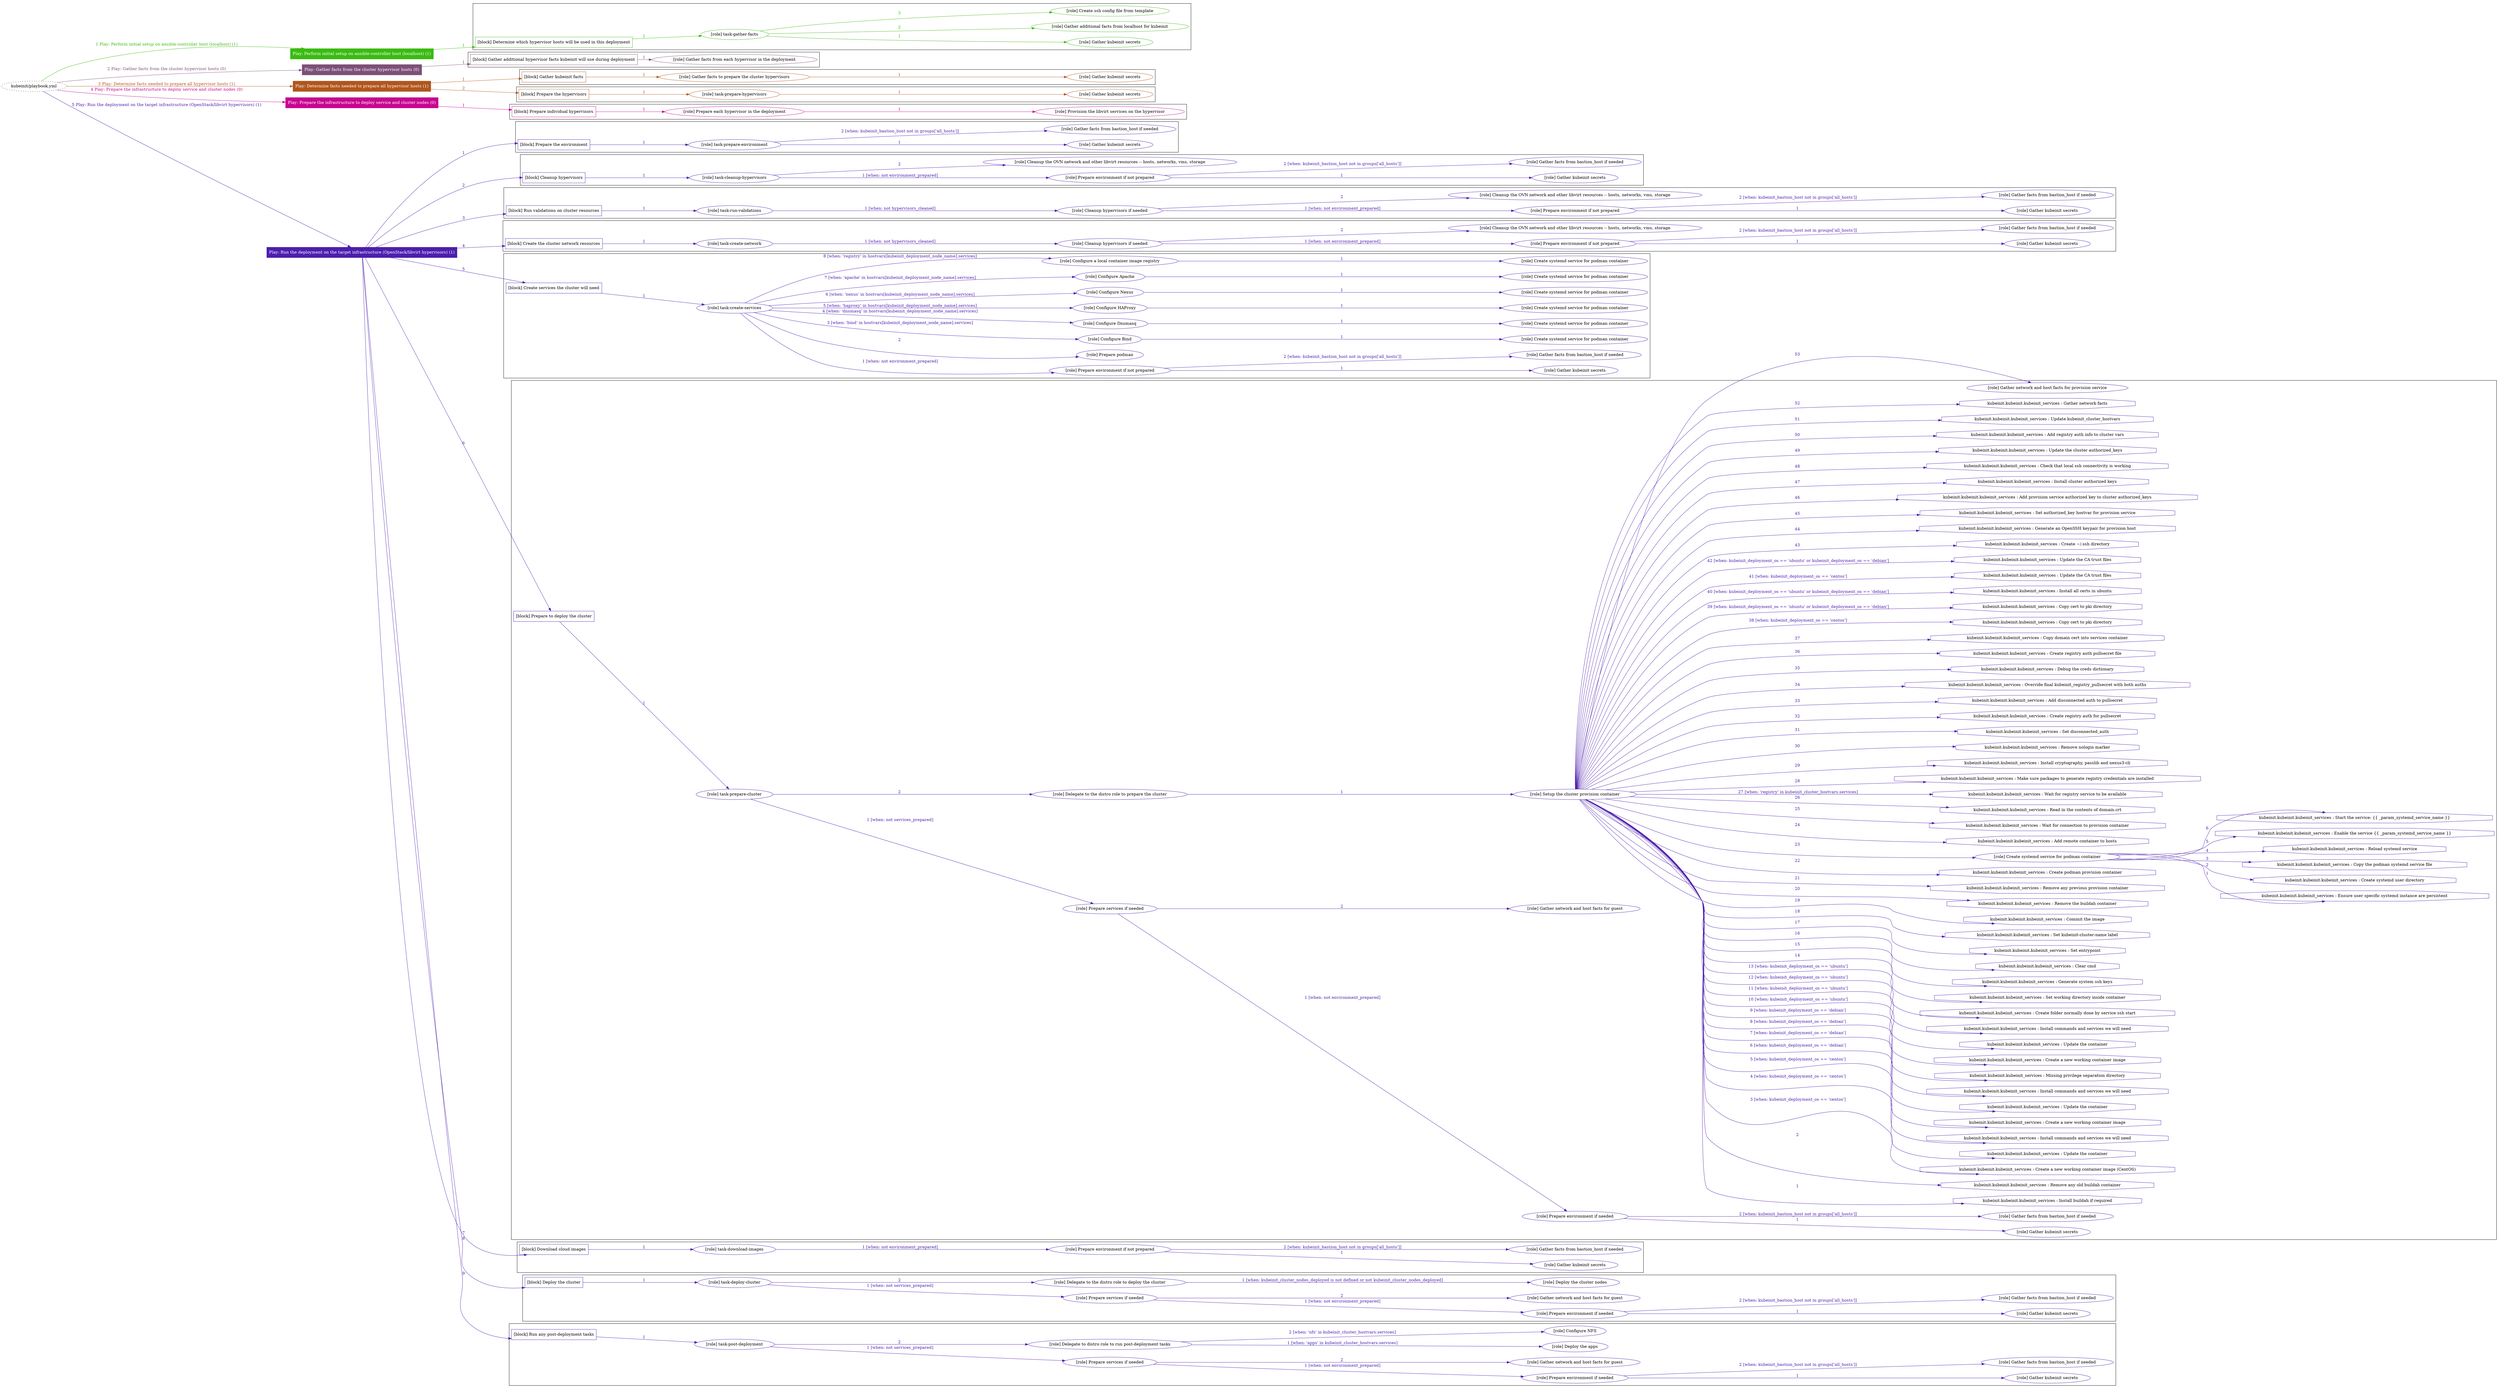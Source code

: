 digraph {
	graph [concentrate=true ordering=in rankdir=LR ratio=fill]
	edge [esep=5 sep=10]
	"kubeinit/playbook.yml" [URL="/home/runner/work/kubeinit/kubeinit/kubeinit/playbook.yml" id=playbook_d69a714c style=dotted]
	"kubeinit/playbook.yml" -> play_d10cb5e9 [label="1 Play: Perform initial setup on ansible-controller host (localhost) (1)" color="#3abb11" fontcolor="#3abb11" id=edge_play_d10cb5e9 labeltooltip="1 Play: Perform initial setup on ansible-controller host (localhost) (1)" tooltip="1 Play: Perform initial setup on ansible-controller host (localhost) (1)"]
	subgraph "Play: Perform initial setup on ansible-controller host (localhost) (1)" {
		play_d10cb5e9 [label="Play: Perform initial setup on ansible-controller host (localhost) (1)" URL="/home/runner/work/kubeinit/kubeinit/kubeinit/playbook.yml" color="#3abb11" fontcolor="#ffffff" id=play_d10cb5e9 shape=box style=filled tooltip=localhost]
		play_d10cb5e9 -> block_cac7d26b [label=1 color="#3abb11" fontcolor="#3abb11" id=edge_block_cac7d26b labeltooltip=1 tooltip=1]
		subgraph cluster_block_cac7d26b {
			block_cac7d26b [label="[block] Determine which hypervisor hosts will be used in this deployment" URL="/home/runner/work/kubeinit/kubeinit/kubeinit/playbook.yml" color="#3abb11" id=block_cac7d26b labeltooltip="Determine which hypervisor hosts will be used in this deployment" shape=box tooltip="Determine which hypervisor hosts will be used in this deployment"]
			block_cac7d26b -> role_a1a96ded [label="1 " color="#3abb11" fontcolor="#3abb11" id=edge_role_a1a96ded labeltooltip="1 " tooltip="1 "]
			subgraph "task-gather-facts" {
				role_a1a96ded [label="[role] task-gather-facts" URL="/home/runner/work/kubeinit/kubeinit/kubeinit/playbook.yml" color="#3abb11" id=role_a1a96ded tooltip="task-gather-facts"]
				role_a1a96ded -> role_ccb307a6 [label="1 " color="#3abb11" fontcolor="#3abb11" id=edge_role_ccb307a6 labeltooltip="1 " tooltip="1 "]
				subgraph "Gather kubeinit secrets" {
					role_ccb307a6 [label="[role] Gather kubeinit secrets" URL="/home/runner/.ansible/collections/ansible_collections/kubeinit/kubeinit/roles/kubeinit_prepare/tasks/build_hypervisors_group.yml" color="#3abb11" id=role_ccb307a6 tooltip="Gather kubeinit secrets"]
				}
				role_a1a96ded -> role_1a9de3bf [label="2 " color="#3abb11" fontcolor="#3abb11" id=edge_role_1a9de3bf labeltooltip="2 " tooltip="2 "]
				subgraph "Gather additional facts from localhost for kubeinit" {
					role_1a9de3bf [label="[role] Gather additional facts from localhost for kubeinit" URL="/home/runner/.ansible/collections/ansible_collections/kubeinit/kubeinit/roles/kubeinit_prepare/tasks/build_hypervisors_group.yml" color="#3abb11" id=role_1a9de3bf tooltip="Gather additional facts from localhost for kubeinit"]
				}
				role_a1a96ded -> role_a4170d73 [label="3 " color="#3abb11" fontcolor="#3abb11" id=edge_role_a4170d73 labeltooltip="3 " tooltip="3 "]
				subgraph "Create ssh config file from template" {
					role_a4170d73 [label="[role] Create ssh config file from template" URL="/home/runner/.ansible/collections/ansible_collections/kubeinit/kubeinit/roles/kubeinit_prepare/tasks/build_hypervisors_group.yml" color="#3abb11" id=role_a4170d73 tooltip="Create ssh config file from template"]
				}
			}
		}
	}
	"kubeinit/playbook.yml" -> play_0ad869e1 [label="2 Play: Gather facts from the cluster hypervisor hosts (0)" color="#7c5077" fontcolor="#7c5077" id=edge_play_0ad869e1 labeltooltip="2 Play: Gather facts from the cluster hypervisor hosts (0)" tooltip="2 Play: Gather facts from the cluster hypervisor hosts (0)"]
	subgraph "Play: Gather facts from the cluster hypervisor hosts (0)" {
		play_0ad869e1 [label="Play: Gather facts from the cluster hypervisor hosts (0)" URL="/home/runner/work/kubeinit/kubeinit/kubeinit/playbook.yml" color="#7c5077" fontcolor="#ffffff" id=play_0ad869e1 shape=box style=filled tooltip="Play: Gather facts from the cluster hypervisor hosts (0)"]
		play_0ad869e1 -> block_c8a68754 [label=1 color="#7c5077" fontcolor="#7c5077" id=edge_block_c8a68754 labeltooltip=1 tooltip=1]
		subgraph cluster_block_c8a68754 {
			block_c8a68754 [label="[block] Gather additional hypervisor facts kubeinit will use during deployment" URL="/home/runner/work/kubeinit/kubeinit/kubeinit/playbook.yml" color="#7c5077" id=block_c8a68754 labeltooltip="Gather additional hypervisor facts kubeinit will use during deployment" shape=box tooltip="Gather additional hypervisor facts kubeinit will use during deployment"]
			block_c8a68754 -> role_fd9385c4 [label="1 " color="#7c5077" fontcolor="#7c5077" id=edge_role_fd9385c4 labeltooltip="1 " tooltip="1 "]
			subgraph "Gather facts from each hypervisor in the deployment" {
				role_fd9385c4 [label="[role] Gather facts from each hypervisor in the deployment" URL="/home/runner/work/kubeinit/kubeinit/kubeinit/playbook.yml" color="#7c5077" id=role_fd9385c4 tooltip="Gather facts from each hypervisor in the deployment"]
			}
		}
	}
	"kubeinit/playbook.yml" -> play_dae9b0de [label="3 Play: Determine facts needed to prepare all hypervisor hosts (1)" color="#b0561c" fontcolor="#b0561c" id=edge_play_dae9b0de labeltooltip="3 Play: Determine facts needed to prepare all hypervisor hosts (1)" tooltip="3 Play: Determine facts needed to prepare all hypervisor hosts (1)"]
	subgraph "Play: Determine facts needed to prepare all hypervisor hosts (1)" {
		play_dae9b0de [label="Play: Determine facts needed to prepare all hypervisor hosts (1)" URL="/home/runner/work/kubeinit/kubeinit/kubeinit/playbook.yml" color="#b0561c" fontcolor="#ffffff" id=play_dae9b0de shape=box style=filled tooltip=localhost]
		play_dae9b0de -> block_3016872c [label=1 color="#b0561c" fontcolor="#b0561c" id=edge_block_3016872c labeltooltip=1 tooltip=1]
		subgraph cluster_block_3016872c {
			block_3016872c [label="[block] Gather kubeinit facts" URL="/home/runner/work/kubeinit/kubeinit/kubeinit/playbook.yml" color="#b0561c" id=block_3016872c labeltooltip="Gather kubeinit facts" shape=box tooltip="Gather kubeinit facts"]
			block_3016872c -> role_e3a9280b [label="1 " color="#b0561c" fontcolor="#b0561c" id=edge_role_e3a9280b labeltooltip="1 " tooltip="1 "]
			subgraph "Gather facts to prepare the cluster hypervisors" {
				role_e3a9280b [label="[role] Gather facts to prepare the cluster hypervisors" URL="/home/runner/work/kubeinit/kubeinit/kubeinit/playbook.yml" color="#b0561c" id=role_e3a9280b tooltip="Gather facts to prepare the cluster hypervisors"]
				role_e3a9280b -> role_5d57f7e6 [label="1 " color="#b0561c" fontcolor="#b0561c" id=edge_role_5d57f7e6 labeltooltip="1 " tooltip="1 "]
				subgraph "Gather kubeinit secrets" {
					role_5d57f7e6 [label="[role] Gather kubeinit secrets" URL="/home/runner/.ansible/collections/ansible_collections/kubeinit/kubeinit/roles/kubeinit_prepare/tasks/gather_kubeinit_facts.yml" color="#b0561c" id=role_5d57f7e6 tooltip="Gather kubeinit secrets"]
				}
			}
		}
		play_dae9b0de -> block_2429205c [label=2 color="#b0561c" fontcolor="#b0561c" id=edge_block_2429205c labeltooltip=2 tooltip=2]
		subgraph cluster_block_2429205c {
			block_2429205c [label="[block] Prepare the hypervisors" URL="/home/runner/work/kubeinit/kubeinit/kubeinit/playbook.yml" color="#b0561c" id=block_2429205c labeltooltip="Prepare the hypervisors" shape=box tooltip="Prepare the hypervisors"]
			block_2429205c -> role_5544028e [label="1 " color="#b0561c" fontcolor="#b0561c" id=edge_role_5544028e labeltooltip="1 " tooltip="1 "]
			subgraph "task-prepare-hypervisors" {
				role_5544028e [label="[role] task-prepare-hypervisors" URL="/home/runner/work/kubeinit/kubeinit/kubeinit/playbook.yml" color="#b0561c" id=role_5544028e tooltip="task-prepare-hypervisors"]
				role_5544028e -> role_78794afb [label="1 " color="#b0561c" fontcolor="#b0561c" id=edge_role_78794afb labeltooltip="1 " tooltip="1 "]
				subgraph "Gather kubeinit secrets" {
					role_78794afb [label="[role] Gather kubeinit secrets" URL="/home/runner/.ansible/collections/ansible_collections/kubeinit/kubeinit/roles/kubeinit_prepare/tasks/gather_kubeinit_facts.yml" color="#b0561c" id=role_78794afb tooltip="Gather kubeinit secrets"]
				}
			}
		}
	}
	"kubeinit/playbook.yml" -> play_f7f03d78 [label="4 Play: Prepare the infrastructure to deploy service and cluster nodes (0)" color="#c70591" fontcolor="#c70591" id=edge_play_f7f03d78 labeltooltip="4 Play: Prepare the infrastructure to deploy service and cluster nodes (0)" tooltip="4 Play: Prepare the infrastructure to deploy service and cluster nodes (0)"]
	subgraph "Play: Prepare the infrastructure to deploy service and cluster nodes (0)" {
		play_f7f03d78 [label="Play: Prepare the infrastructure to deploy service and cluster nodes (0)" URL="/home/runner/work/kubeinit/kubeinit/kubeinit/playbook.yml" color="#c70591" fontcolor="#ffffff" id=play_f7f03d78 shape=box style=filled tooltip="Play: Prepare the infrastructure to deploy service and cluster nodes (0)"]
		play_f7f03d78 -> block_c763e737 [label=1 color="#c70591" fontcolor="#c70591" id=edge_block_c763e737 labeltooltip=1 tooltip=1]
		subgraph cluster_block_c763e737 {
			block_c763e737 [label="[block] Prepare individual hypervisors" URL="/home/runner/work/kubeinit/kubeinit/kubeinit/playbook.yml" color="#c70591" id=block_c763e737 labeltooltip="Prepare individual hypervisors" shape=box tooltip="Prepare individual hypervisors"]
			block_c763e737 -> role_ed4628d2 [label="1 " color="#c70591" fontcolor="#c70591" id=edge_role_ed4628d2 labeltooltip="1 " tooltip="1 "]
			subgraph "Prepare each hypervisor in the deployment" {
				role_ed4628d2 [label="[role] Prepare each hypervisor in the deployment" URL="/home/runner/work/kubeinit/kubeinit/kubeinit/playbook.yml" color="#c70591" id=role_ed4628d2 tooltip="Prepare each hypervisor in the deployment"]
				role_ed4628d2 -> role_f2b62f99 [label="1 " color="#c70591" fontcolor="#c70591" id=edge_role_f2b62f99 labeltooltip="1 " tooltip="1 "]
				subgraph "Provision the libvirt services on the hypervisor" {
					role_f2b62f99 [label="[role] Provision the libvirt services on the hypervisor" URL="/home/runner/.ansible/collections/ansible_collections/kubeinit/kubeinit/roles/kubeinit_prepare/tasks/prepare_hypervisor.yml" color="#c70591" id=role_f2b62f99 tooltip="Provision the libvirt services on the hypervisor"]
				}
			}
		}
	}
	"kubeinit/playbook.yml" -> play_63f9a782 [label="5 Play: Run the deployment on the target infrastructure (OpenStack/libvirt hypervisors) (1)" color="#4d1eae" fontcolor="#4d1eae" id=edge_play_63f9a782 labeltooltip="5 Play: Run the deployment on the target infrastructure (OpenStack/libvirt hypervisors) (1)" tooltip="5 Play: Run the deployment on the target infrastructure (OpenStack/libvirt hypervisors) (1)"]
	subgraph "Play: Run the deployment on the target infrastructure (OpenStack/libvirt hypervisors) (1)" {
		play_63f9a782 [label="Play: Run the deployment on the target infrastructure (OpenStack/libvirt hypervisors) (1)" URL="/home/runner/work/kubeinit/kubeinit/kubeinit/playbook.yml" color="#4d1eae" fontcolor="#ffffff" id=play_63f9a782 shape=box style=filled tooltip=localhost]
		play_63f9a782 -> block_c1123659 [label=1 color="#4d1eae" fontcolor="#4d1eae" id=edge_block_c1123659 labeltooltip=1 tooltip=1]
		subgraph cluster_block_c1123659 {
			block_c1123659 [label="[block] Prepare the environment" URL="/home/runner/work/kubeinit/kubeinit/kubeinit/playbook.yml" color="#4d1eae" id=block_c1123659 labeltooltip="Prepare the environment" shape=box tooltip="Prepare the environment"]
			block_c1123659 -> role_55a53b96 [label="1 " color="#4d1eae" fontcolor="#4d1eae" id=edge_role_55a53b96 labeltooltip="1 " tooltip="1 "]
			subgraph "task-prepare-environment" {
				role_55a53b96 [label="[role] task-prepare-environment" URL="/home/runner/work/kubeinit/kubeinit/kubeinit/playbook.yml" color="#4d1eae" id=role_55a53b96 tooltip="task-prepare-environment"]
				role_55a53b96 -> role_b2713933 [label="1 " color="#4d1eae" fontcolor="#4d1eae" id=edge_role_b2713933 labeltooltip="1 " tooltip="1 "]
				subgraph "Gather kubeinit secrets" {
					role_b2713933 [label="[role] Gather kubeinit secrets" URL="/home/runner/.ansible/collections/ansible_collections/kubeinit/kubeinit/roles/kubeinit_prepare/tasks/gather_kubeinit_facts.yml" color="#4d1eae" id=role_b2713933 tooltip="Gather kubeinit secrets"]
				}
				role_55a53b96 -> role_811082e2 [label="2 [when: kubeinit_bastion_host not in groups['all_hosts']]" color="#4d1eae" fontcolor="#4d1eae" id=edge_role_811082e2 labeltooltip="2 [when: kubeinit_bastion_host not in groups['all_hosts']]" tooltip="2 [when: kubeinit_bastion_host not in groups['all_hosts']]"]
				subgraph "Gather facts from bastion_host if needed" {
					role_811082e2 [label="[role] Gather facts from bastion_host if needed" URL="/home/runner/.ansible/collections/ansible_collections/kubeinit/kubeinit/roles/kubeinit_prepare/tasks/main.yml" color="#4d1eae" id=role_811082e2 tooltip="Gather facts from bastion_host if needed"]
				}
			}
		}
		play_63f9a782 -> block_b6b6e3de [label=2 color="#4d1eae" fontcolor="#4d1eae" id=edge_block_b6b6e3de labeltooltip=2 tooltip=2]
		subgraph cluster_block_b6b6e3de {
			block_b6b6e3de [label="[block] Cleanup hypervisors" URL="/home/runner/work/kubeinit/kubeinit/kubeinit/playbook.yml" color="#4d1eae" id=block_b6b6e3de labeltooltip="Cleanup hypervisors" shape=box tooltip="Cleanup hypervisors"]
			block_b6b6e3de -> role_4e0c7cda [label="1 " color="#4d1eae" fontcolor="#4d1eae" id=edge_role_4e0c7cda labeltooltip="1 " tooltip="1 "]
			subgraph "task-cleanup-hypervisors" {
				role_4e0c7cda [label="[role] task-cleanup-hypervisors" URL="/home/runner/work/kubeinit/kubeinit/kubeinit/playbook.yml" color="#4d1eae" id=role_4e0c7cda tooltip="task-cleanup-hypervisors"]
				role_4e0c7cda -> role_f7e5a7fc [label="1 [when: not environment_prepared]" color="#4d1eae" fontcolor="#4d1eae" id=edge_role_f7e5a7fc labeltooltip="1 [when: not environment_prepared]" tooltip="1 [when: not environment_prepared]"]
				subgraph "Prepare environment if not prepared" {
					role_f7e5a7fc [label="[role] Prepare environment if not prepared" URL="/home/runner/.ansible/collections/ansible_collections/kubeinit/kubeinit/roles/kubeinit_libvirt/tasks/cleanup_hypervisors.yml" color="#4d1eae" id=role_f7e5a7fc tooltip="Prepare environment if not prepared"]
					role_f7e5a7fc -> role_a726a204 [label="1 " color="#4d1eae" fontcolor="#4d1eae" id=edge_role_a726a204 labeltooltip="1 " tooltip="1 "]
					subgraph "Gather kubeinit secrets" {
						role_a726a204 [label="[role] Gather kubeinit secrets" URL="/home/runner/.ansible/collections/ansible_collections/kubeinit/kubeinit/roles/kubeinit_prepare/tasks/gather_kubeinit_facts.yml" color="#4d1eae" id=role_a726a204 tooltip="Gather kubeinit secrets"]
					}
					role_f7e5a7fc -> role_08a3b489 [label="2 [when: kubeinit_bastion_host not in groups['all_hosts']]" color="#4d1eae" fontcolor="#4d1eae" id=edge_role_08a3b489 labeltooltip="2 [when: kubeinit_bastion_host not in groups['all_hosts']]" tooltip="2 [when: kubeinit_bastion_host not in groups['all_hosts']]"]
					subgraph "Gather facts from bastion_host if needed" {
						role_08a3b489 [label="[role] Gather facts from bastion_host if needed" URL="/home/runner/.ansible/collections/ansible_collections/kubeinit/kubeinit/roles/kubeinit_prepare/tasks/main.yml" color="#4d1eae" id=role_08a3b489 tooltip="Gather facts from bastion_host if needed"]
					}
				}
				role_4e0c7cda -> role_f6d81268 [label="2 " color="#4d1eae" fontcolor="#4d1eae" id=edge_role_f6d81268 labeltooltip="2 " tooltip="2 "]
				subgraph "Cleanup the OVN network and other libvirt resources -- hosts, networks, vms, storage" {
					role_f6d81268 [label="[role] Cleanup the OVN network and other libvirt resources -- hosts, networks, vms, storage" URL="/home/runner/.ansible/collections/ansible_collections/kubeinit/kubeinit/roles/kubeinit_libvirt/tasks/cleanup_hypervisors.yml" color="#4d1eae" id=role_f6d81268 tooltip="Cleanup the OVN network and other libvirt resources -- hosts, networks, vms, storage"]
				}
			}
		}
		play_63f9a782 -> block_48c11581 [label=3 color="#4d1eae" fontcolor="#4d1eae" id=edge_block_48c11581 labeltooltip=3 tooltip=3]
		subgraph cluster_block_48c11581 {
			block_48c11581 [label="[block] Run validations on cluster resources" URL="/home/runner/work/kubeinit/kubeinit/kubeinit/playbook.yml" color="#4d1eae" id=block_48c11581 labeltooltip="Run validations on cluster resources" shape=box tooltip="Run validations on cluster resources"]
			block_48c11581 -> role_ccebe98a [label="1 " color="#4d1eae" fontcolor="#4d1eae" id=edge_role_ccebe98a labeltooltip="1 " tooltip="1 "]
			subgraph "task-run-validations" {
				role_ccebe98a [label="[role] task-run-validations" URL="/home/runner/work/kubeinit/kubeinit/kubeinit/playbook.yml" color="#4d1eae" id=role_ccebe98a tooltip="task-run-validations"]
				role_ccebe98a -> role_7af1028e [label="1 [when: not hypervisors_cleaned]" color="#4d1eae" fontcolor="#4d1eae" id=edge_role_7af1028e labeltooltip="1 [when: not hypervisors_cleaned]" tooltip="1 [when: not hypervisors_cleaned]"]
				subgraph "Cleanup hypervisors if needed" {
					role_7af1028e [label="[role] Cleanup hypervisors if needed" URL="/home/runner/.ansible/collections/ansible_collections/kubeinit/kubeinit/roles/kubeinit_validations/tasks/main.yml" color="#4d1eae" id=role_7af1028e tooltip="Cleanup hypervisors if needed"]
					role_7af1028e -> role_18a87aa8 [label="1 [when: not environment_prepared]" color="#4d1eae" fontcolor="#4d1eae" id=edge_role_18a87aa8 labeltooltip="1 [when: not environment_prepared]" tooltip="1 [when: not environment_prepared]"]
					subgraph "Prepare environment if not prepared" {
						role_18a87aa8 [label="[role] Prepare environment if not prepared" URL="/home/runner/.ansible/collections/ansible_collections/kubeinit/kubeinit/roles/kubeinit_libvirt/tasks/cleanup_hypervisors.yml" color="#4d1eae" id=role_18a87aa8 tooltip="Prepare environment if not prepared"]
						role_18a87aa8 -> role_86462ea9 [label="1 " color="#4d1eae" fontcolor="#4d1eae" id=edge_role_86462ea9 labeltooltip="1 " tooltip="1 "]
						subgraph "Gather kubeinit secrets" {
							role_86462ea9 [label="[role] Gather kubeinit secrets" URL="/home/runner/.ansible/collections/ansible_collections/kubeinit/kubeinit/roles/kubeinit_prepare/tasks/gather_kubeinit_facts.yml" color="#4d1eae" id=role_86462ea9 tooltip="Gather kubeinit secrets"]
						}
						role_18a87aa8 -> role_fe5347d8 [label="2 [when: kubeinit_bastion_host not in groups['all_hosts']]" color="#4d1eae" fontcolor="#4d1eae" id=edge_role_fe5347d8 labeltooltip="2 [when: kubeinit_bastion_host not in groups['all_hosts']]" tooltip="2 [when: kubeinit_bastion_host not in groups['all_hosts']]"]
						subgraph "Gather facts from bastion_host if needed" {
							role_fe5347d8 [label="[role] Gather facts from bastion_host if needed" URL="/home/runner/.ansible/collections/ansible_collections/kubeinit/kubeinit/roles/kubeinit_prepare/tasks/main.yml" color="#4d1eae" id=role_fe5347d8 tooltip="Gather facts from bastion_host if needed"]
						}
					}
					role_7af1028e -> role_32dd40bb [label="2 " color="#4d1eae" fontcolor="#4d1eae" id=edge_role_32dd40bb labeltooltip="2 " tooltip="2 "]
					subgraph "Cleanup the OVN network and other libvirt resources -- hosts, networks, vms, storage" {
						role_32dd40bb [label="[role] Cleanup the OVN network and other libvirt resources -- hosts, networks, vms, storage" URL="/home/runner/.ansible/collections/ansible_collections/kubeinit/kubeinit/roles/kubeinit_libvirt/tasks/cleanup_hypervisors.yml" color="#4d1eae" id=role_32dd40bb tooltip="Cleanup the OVN network and other libvirt resources -- hosts, networks, vms, storage"]
					}
				}
			}
		}
		play_63f9a782 -> block_da353a4b [label=4 color="#4d1eae" fontcolor="#4d1eae" id=edge_block_da353a4b labeltooltip=4 tooltip=4]
		subgraph cluster_block_da353a4b {
			block_da353a4b [label="[block] Create the cluster network resources" URL="/home/runner/work/kubeinit/kubeinit/kubeinit/playbook.yml" color="#4d1eae" id=block_da353a4b labeltooltip="Create the cluster network resources" shape=box tooltip="Create the cluster network resources"]
			block_da353a4b -> role_e8da9188 [label="1 " color="#4d1eae" fontcolor="#4d1eae" id=edge_role_e8da9188 labeltooltip="1 " tooltip="1 "]
			subgraph "task-create-network" {
				role_e8da9188 [label="[role] task-create-network" URL="/home/runner/work/kubeinit/kubeinit/kubeinit/playbook.yml" color="#4d1eae" id=role_e8da9188 tooltip="task-create-network"]
				role_e8da9188 -> role_36dbb1de [label="1 [when: not hypervisors_cleaned]" color="#4d1eae" fontcolor="#4d1eae" id=edge_role_36dbb1de labeltooltip="1 [when: not hypervisors_cleaned]" tooltip="1 [when: not hypervisors_cleaned]"]
				subgraph "Cleanup hypervisors if needed" {
					role_36dbb1de [label="[role] Cleanup hypervisors if needed" URL="/home/runner/.ansible/collections/ansible_collections/kubeinit/kubeinit/roles/kubeinit_libvirt/tasks/create_network.yml" color="#4d1eae" id=role_36dbb1de tooltip="Cleanup hypervisors if needed"]
					role_36dbb1de -> role_dab2fa6b [label="1 [when: not environment_prepared]" color="#4d1eae" fontcolor="#4d1eae" id=edge_role_dab2fa6b labeltooltip="1 [when: not environment_prepared]" tooltip="1 [when: not environment_prepared]"]
					subgraph "Prepare environment if not prepared" {
						role_dab2fa6b [label="[role] Prepare environment if not prepared" URL="/home/runner/.ansible/collections/ansible_collections/kubeinit/kubeinit/roles/kubeinit_libvirt/tasks/cleanup_hypervisors.yml" color="#4d1eae" id=role_dab2fa6b tooltip="Prepare environment if not prepared"]
						role_dab2fa6b -> role_d5502887 [label="1 " color="#4d1eae" fontcolor="#4d1eae" id=edge_role_d5502887 labeltooltip="1 " tooltip="1 "]
						subgraph "Gather kubeinit secrets" {
							role_d5502887 [label="[role] Gather kubeinit secrets" URL="/home/runner/.ansible/collections/ansible_collections/kubeinit/kubeinit/roles/kubeinit_prepare/tasks/gather_kubeinit_facts.yml" color="#4d1eae" id=role_d5502887 tooltip="Gather kubeinit secrets"]
						}
						role_dab2fa6b -> role_4f3f458c [label="2 [when: kubeinit_bastion_host not in groups['all_hosts']]" color="#4d1eae" fontcolor="#4d1eae" id=edge_role_4f3f458c labeltooltip="2 [when: kubeinit_bastion_host not in groups['all_hosts']]" tooltip="2 [when: kubeinit_bastion_host not in groups['all_hosts']]"]
						subgraph "Gather facts from bastion_host if needed" {
							role_4f3f458c [label="[role] Gather facts from bastion_host if needed" URL="/home/runner/.ansible/collections/ansible_collections/kubeinit/kubeinit/roles/kubeinit_prepare/tasks/main.yml" color="#4d1eae" id=role_4f3f458c tooltip="Gather facts from bastion_host if needed"]
						}
					}
					role_36dbb1de -> role_7302a058 [label="2 " color="#4d1eae" fontcolor="#4d1eae" id=edge_role_7302a058 labeltooltip="2 " tooltip="2 "]
					subgraph "Cleanup the OVN network and other libvirt resources -- hosts, networks, vms, storage" {
						role_7302a058 [label="[role] Cleanup the OVN network and other libvirt resources -- hosts, networks, vms, storage" URL="/home/runner/.ansible/collections/ansible_collections/kubeinit/kubeinit/roles/kubeinit_libvirt/tasks/cleanup_hypervisors.yml" color="#4d1eae" id=role_7302a058 tooltip="Cleanup the OVN network and other libvirt resources -- hosts, networks, vms, storage"]
					}
				}
			}
		}
		play_63f9a782 -> block_2e906f36 [label=5 color="#4d1eae" fontcolor="#4d1eae" id=edge_block_2e906f36 labeltooltip=5 tooltip=5]
		subgraph cluster_block_2e906f36 {
			block_2e906f36 [label="[block] Create services the cluster will need" URL="/home/runner/work/kubeinit/kubeinit/kubeinit/playbook.yml" color="#4d1eae" id=block_2e906f36 labeltooltip="Create services the cluster will need" shape=box tooltip="Create services the cluster will need"]
			block_2e906f36 -> role_1e751978 [label="1 " color="#4d1eae" fontcolor="#4d1eae" id=edge_role_1e751978 labeltooltip="1 " tooltip="1 "]
			subgraph "task-create-services" {
				role_1e751978 [label="[role] task-create-services" URL="/home/runner/work/kubeinit/kubeinit/kubeinit/playbook.yml" color="#4d1eae" id=role_1e751978 tooltip="task-create-services"]
				role_1e751978 -> role_4954e203 [label="1 [when: not environment_prepared]" color="#4d1eae" fontcolor="#4d1eae" id=edge_role_4954e203 labeltooltip="1 [when: not environment_prepared]" tooltip="1 [when: not environment_prepared]"]
				subgraph "Prepare environment if not prepared" {
					role_4954e203 [label="[role] Prepare environment if not prepared" URL="/home/runner/.ansible/collections/ansible_collections/kubeinit/kubeinit/roles/kubeinit_services/tasks/main.yml" color="#4d1eae" id=role_4954e203 tooltip="Prepare environment if not prepared"]
					role_4954e203 -> role_6251f832 [label="1 " color="#4d1eae" fontcolor="#4d1eae" id=edge_role_6251f832 labeltooltip="1 " tooltip="1 "]
					subgraph "Gather kubeinit secrets" {
						role_6251f832 [label="[role] Gather kubeinit secrets" URL="/home/runner/.ansible/collections/ansible_collections/kubeinit/kubeinit/roles/kubeinit_prepare/tasks/gather_kubeinit_facts.yml" color="#4d1eae" id=role_6251f832 tooltip="Gather kubeinit secrets"]
					}
					role_4954e203 -> role_f898e505 [label="2 [when: kubeinit_bastion_host not in groups['all_hosts']]" color="#4d1eae" fontcolor="#4d1eae" id=edge_role_f898e505 labeltooltip="2 [when: kubeinit_bastion_host not in groups['all_hosts']]" tooltip="2 [when: kubeinit_bastion_host not in groups['all_hosts']]"]
					subgraph "Gather facts from bastion_host if needed" {
						role_f898e505 [label="[role] Gather facts from bastion_host if needed" URL="/home/runner/.ansible/collections/ansible_collections/kubeinit/kubeinit/roles/kubeinit_prepare/tasks/main.yml" color="#4d1eae" id=role_f898e505 tooltip="Gather facts from bastion_host if needed"]
					}
				}
				role_1e751978 -> role_1f1c3679 [label="2 " color="#4d1eae" fontcolor="#4d1eae" id=edge_role_1f1c3679 labeltooltip="2 " tooltip="2 "]
				subgraph "Prepare podman" {
					role_1f1c3679 [label="[role] Prepare podman" URL="/home/runner/.ansible/collections/ansible_collections/kubeinit/kubeinit/roles/kubeinit_services/tasks/00_create_service_pod.yml" color="#4d1eae" id=role_1f1c3679 tooltip="Prepare podman"]
				}
				role_1e751978 -> role_2228c6ff [label="3 [when: 'bind' in hostvars[kubeinit_deployment_node_name].services]" color="#4d1eae" fontcolor="#4d1eae" id=edge_role_2228c6ff labeltooltip="3 [when: 'bind' in hostvars[kubeinit_deployment_node_name].services]" tooltip="3 [when: 'bind' in hostvars[kubeinit_deployment_node_name].services]"]
				subgraph "Configure Bind" {
					role_2228c6ff [label="[role] Configure Bind" URL="/home/runner/.ansible/collections/ansible_collections/kubeinit/kubeinit/roles/kubeinit_services/tasks/start_services_containers.yml" color="#4d1eae" id=role_2228c6ff tooltip="Configure Bind"]
					role_2228c6ff -> role_375b0641 [label="1 " color="#4d1eae" fontcolor="#4d1eae" id=edge_role_375b0641 labeltooltip="1 " tooltip="1 "]
					subgraph "Create systemd service for podman container" {
						role_375b0641 [label="[role] Create systemd service for podman container" URL="/home/runner/.ansible/collections/ansible_collections/kubeinit/kubeinit/roles/kubeinit_bind/tasks/main.yml" color="#4d1eae" id=role_375b0641 tooltip="Create systemd service for podman container"]
					}
				}
				role_1e751978 -> role_978c0981 [label="4 [when: 'dnsmasq' in hostvars[kubeinit_deployment_node_name].services]" color="#4d1eae" fontcolor="#4d1eae" id=edge_role_978c0981 labeltooltip="4 [when: 'dnsmasq' in hostvars[kubeinit_deployment_node_name].services]" tooltip="4 [when: 'dnsmasq' in hostvars[kubeinit_deployment_node_name].services]"]
				subgraph "Configure Dnsmasq" {
					role_978c0981 [label="[role] Configure Dnsmasq" URL="/home/runner/.ansible/collections/ansible_collections/kubeinit/kubeinit/roles/kubeinit_services/tasks/start_services_containers.yml" color="#4d1eae" id=role_978c0981 tooltip="Configure Dnsmasq"]
					role_978c0981 -> role_490c49df [label="1 " color="#4d1eae" fontcolor="#4d1eae" id=edge_role_490c49df labeltooltip="1 " tooltip="1 "]
					subgraph "Create systemd service for podman container" {
						role_490c49df [label="[role] Create systemd service for podman container" URL="/home/runner/.ansible/collections/ansible_collections/kubeinit/kubeinit/roles/kubeinit_dnsmasq/tasks/main.yml" color="#4d1eae" id=role_490c49df tooltip="Create systemd service for podman container"]
					}
				}
				role_1e751978 -> role_2564aeb1 [label="5 [when: 'haproxy' in hostvars[kubeinit_deployment_node_name].services]" color="#4d1eae" fontcolor="#4d1eae" id=edge_role_2564aeb1 labeltooltip="5 [when: 'haproxy' in hostvars[kubeinit_deployment_node_name].services]" tooltip="5 [when: 'haproxy' in hostvars[kubeinit_deployment_node_name].services]"]
				subgraph "Configure HAProxy" {
					role_2564aeb1 [label="[role] Configure HAProxy" URL="/home/runner/.ansible/collections/ansible_collections/kubeinit/kubeinit/roles/kubeinit_services/tasks/start_services_containers.yml" color="#4d1eae" id=role_2564aeb1 tooltip="Configure HAProxy"]
					role_2564aeb1 -> role_8c12cea4 [label="1 " color="#4d1eae" fontcolor="#4d1eae" id=edge_role_8c12cea4 labeltooltip="1 " tooltip="1 "]
					subgraph "Create systemd service for podman container" {
						role_8c12cea4 [label="[role] Create systemd service for podman container" URL="/home/runner/.ansible/collections/ansible_collections/kubeinit/kubeinit/roles/kubeinit_haproxy/tasks/main.yml" color="#4d1eae" id=role_8c12cea4 tooltip="Create systemd service for podman container"]
					}
				}
				role_1e751978 -> role_9f0c4e66 [label="6 [when: 'nexus' in hostvars[kubeinit_deployment_node_name].services]" color="#4d1eae" fontcolor="#4d1eae" id=edge_role_9f0c4e66 labeltooltip="6 [when: 'nexus' in hostvars[kubeinit_deployment_node_name].services]" tooltip="6 [when: 'nexus' in hostvars[kubeinit_deployment_node_name].services]"]
				subgraph "Configure Nexus" {
					role_9f0c4e66 [label="[role] Configure Nexus" URL="/home/runner/.ansible/collections/ansible_collections/kubeinit/kubeinit/roles/kubeinit_services/tasks/start_services_containers.yml" color="#4d1eae" id=role_9f0c4e66 tooltip="Configure Nexus"]
					role_9f0c4e66 -> role_d020e687 [label="1 " color="#4d1eae" fontcolor="#4d1eae" id=edge_role_d020e687 labeltooltip="1 " tooltip="1 "]
					subgraph "Create systemd service for podman container" {
						role_d020e687 [label="[role] Create systemd service for podman container" URL="/home/runner/.ansible/collections/ansible_collections/kubeinit/kubeinit/roles/kubeinit_nexus/tasks/main.yml" color="#4d1eae" id=role_d020e687 tooltip="Create systemd service for podman container"]
					}
				}
				role_1e751978 -> role_07b9fb94 [label="7 [when: 'apache' in hostvars[kubeinit_deployment_node_name].services]" color="#4d1eae" fontcolor="#4d1eae" id=edge_role_07b9fb94 labeltooltip="7 [when: 'apache' in hostvars[kubeinit_deployment_node_name].services]" tooltip="7 [when: 'apache' in hostvars[kubeinit_deployment_node_name].services]"]
				subgraph "Configure Apache" {
					role_07b9fb94 [label="[role] Configure Apache" URL="/home/runner/.ansible/collections/ansible_collections/kubeinit/kubeinit/roles/kubeinit_services/tasks/start_services_containers.yml" color="#4d1eae" id=role_07b9fb94 tooltip="Configure Apache"]
					role_07b9fb94 -> role_5e675832 [label="1 " color="#4d1eae" fontcolor="#4d1eae" id=edge_role_5e675832 labeltooltip="1 " tooltip="1 "]
					subgraph "Create systemd service for podman container" {
						role_5e675832 [label="[role] Create systemd service for podman container" URL="/home/runner/.ansible/collections/ansible_collections/kubeinit/kubeinit/roles/kubeinit_apache/tasks/main.yml" color="#4d1eae" id=role_5e675832 tooltip="Create systemd service for podman container"]
					}
				}
				role_1e751978 -> role_ca6d09bc [label="8 [when: 'registry' in hostvars[kubeinit_deployment_node_name].services]" color="#4d1eae" fontcolor="#4d1eae" id=edge_role_ca6d09bc labeltooltip="8 [when: 'registry' in hostvars[kubeinit_deployment_node_name].services]" tooltip="8 [when: 'registry' in hostvars[kubeinit_deployment_node_name].services]"]
				subgraph "Configure a local container image registry" {
					role_ca6d09bc [label="[role] Configure a local container image registry" URL="/home/runner/.ansible/collections/ansible_collections/kubeinit/kubeinit/roles/kubeinit_services/tasks/start_services_containers.yml" color="#4d1eae" id=role_ca6d09bc tooltip="Configure a local container image registry"]
					role_ca6d09bc -> role_24e50681 [label="1 " color="#4d1eae" fontcolor="#4d1eae" id=edge_role_24e50681 labeltooltip="1 " tooltip="1 "]
					subgraph "Create systemd service for podman container" {
						role_24e50681 [label="[role] Create systemd service for podman container" URL="/home/runner/.ansible/collections/ansible_collections/kubeinit/kubeinit/roles/kubeinit_registry/tasks/main.yml" color="#4d1eae" id=role_24e50681 tooltip="Create systemd service for podman container"]
					}
				}
			}
		}
		play_63f9a782 -> block_5e1ff577 [label=6 color="#4d1eae" fontcolor="#4d1eae" id=edge_block_5e1ff577 labeltooltip=6 tooltip=6]
		subgraph cluster_block_5e1ff577 {
			block_5e1ff577 [label="[block] Prepare to deploy the cluster" URL="/home/runner/work/kubeinit/kubeinit/kubeinit/playbook.yml" color="#4d1eae" id=block_5e1ff577 labeltooltip="Prepare to deploy the cluster" shape=box tooltip="Prepare to deploy the cluster"]
			block_5e1ff577 -> role_f0483d35 [label="1 " color="#4d1eae" fontcolor="#4d1eae" id=edge_role_f0483d35 labeltooltip="1 " tooltip="1 "]
			subgraph "task-prepare-cluster" {
				role_f0483d35 [label="[role] task-prepare-cluster" URL="/home/runner/work/kubeinit/kubeinit/kubeinit/playbook.yml" color="#4d1eae" id=role_f0483d35 tooltip="task-prepare-cluster"]
				role_f0483d35 -> role_bd92fdc4 [label="1 [when: not services_prepared]" color="#4d1eae" fontcolor="#4d1eae" id=edge_role_bd92fdc4 labeltooltip="1 [when: not services_prepared]" tooltip="1 [when: not services_prepared]"]
				subgraph "Prepare services if needed" {
					role_bd92fdc4 [label="[role] Prepare services if needed" URL="/home/runner/.ansible/collections/ansible_collections/kubeinit/kubeinit/roles/kubeinit_prepare/tasks/prepare_cluster.yml" color="#4d1eae" id=role_bd92fdc4 tooltip="Prepare services if needed"]
					role_bd92fdc4 -> role_e021dede [label="1 [when: not environment_prepared]" color="#4d1eae" fontcolor="#4d1eae" id=edge_role_e021dede labeltooltip="1 [when: not environment_prepared]" tooltip="1 [when: not environment_prepared]"]
					subgraph "Prepare environment if needed" {
						role_e021dede [label="[role] Prepare environment if needed" URL="/home/runner/.ansible/collections/ansible_collections/kubeinit/kubeinit/roles/kubeinit_services/tasks/prepare_services.yml" color="#4d1eae" id=role_e021dede tooltip="Prepare environment if needed"]
						role_e021dede -> role_a79cf75e [label="1 " color="#4d1eae" fontcolor="#4d1eae" id=edge_role_a79cf75e labeltooltip="1 " tooltip="1 "]
						subgraph "Gather kubeinit secrets" {
							role_a79cf75e [label="[role] Gather kubeinit secrets" URL="/home/runner/.ansible/collections/ansible_collections/kubeinit/kubeinit/roles/kubeinit_prepare/tasks/gather_kubeinit_facts.yml" color="#4d1eae" id=role_a79cf75e tooltip="Gather kubeinit secrets"]
						}
						role_e021dede -> role_80290d28 [label="2 [when: kubeinit_bastion_host not in groups['all_hosts']]" color="#4d1eae" fontcolor="#4d1eae" id=edge_role_80290d28 labeltooltip="2 [when: kubeinit_bastion_host not in groups['all_hosts']]" tooltip="2 [when: kubeinit_bastion_host not in groups['all_hosts']]"]
						subgraph "Gather facts from bastion_host if needed" {
							role_80290d28 [label="[role] Gather facts from bastion_host if needed" URL="/home/runner/.ansible/collections/ansible_collections/kubeinit/kubeinit/roles/kubeinit_prepare/tasks/main.yml" color="#4d1eae" id=role_80290d28 tooltip="Gather facts from bastion_host if needed"]
						}
					}
					role_bd92fdc4 -> role_e3e25b2c [label="2 " color="#4d1eae" fontcolor="#4d1eae" id=edge_role_e3e25b2c labeltooltip="2 " tooltip="2 "]
					subgraph "Gather network and host facts for guest" {
						role_e3e25b2c [label="[role] Gather network and host facts for guest" URL="/home/runner/.ansible/collections/ansible_collections/kubeinit/kubeinit/roles/kubeinit_services/tasks/prepare_services.yml" color="#4d1eae" id=role_e3e25b2c tooltip="Gather network and host facts for guest"]
					}
				}
				role_f0483d35 -> role_338995d0 [label="2 " color="#4d1eae" fontcolor="#4d1eae" id=edge_role_338995d0 labeltooltip="2 " tooltip="2 "]
				subgraph "Delegate to the distro role to prepare the cluster" {
					role_338995d0 [label="[role] Delegate to the distro role to prepare the cluster" URL="/home/runner/.ansible/collections/ansible_collections/kubeinit/kubeinit/roles/kubeinit_prepare/tasks/prepare_cluster.yml" color="#4d1eae" id=role_338995d0 tooltip="Delegate to the distro role to prepare the cluster"]
					role_338995d0 -> role_b6c9a7d9 [label="1 " color="#4d1eae" fontcolor="#4d1eae" id=edge_role_b6c9a7d9 labeltooltip="1 " tooltip="1 "]
					subgraph "Setup the cluster provision container" {
						role_b6c9a7d9 [label="[role] Setup the cluster provision container" URL="/home/runner/.ansible/collections/ansible_collections/kubeinit/kubeinit/roles/kubeinit_cdk/tasks/prepare_cluster.yml" color="#4d1eae" id=role_b6c9a7d9 tooltip="Setup the cluster provision container"]
						task_a0b13f91 [label="kubeinit.kubeinit.kubeinit_services : Install buildah if required" URL="/home/runner/.ansible/collections/ansible_collections/kubeinit/kubeinit/roles/kubeinit_services/tasks/create_provision_container.yml" color="#4d1eae" id=task_a0b13f91 shape=octagon tooltip="kubeinit.kubeinit.kubeinit_services : Install buildah if required"]
						role_b6c9a7d9 -> task_a0b13f91 [label="1 " color="#4d1eae" fontcolor="#4d1eae" id=edge_task_a0b13f91 labeltooltip="1 " tooltip="1 "]
						task_8edd0a0e [label="kubeinit.kubeinit.kubeinit_services : Remove any old buildah container" URL="/home/runner/.ansible/collections/ansible_collections/kubeinit/kubeinit/roles/kubeinit_services/tasks/create_provision_container.yml" color="#4d1eae" id=task_8edd0a0e shape=octagon tooltip="kubeinit.kubeinit.kubeinit_services : Remove any old buildah container"]
						role_b6c9a7d9 -> task_8edd0a0e [label="2 " color="#4d1eae" fontcolor="#4d1eae" id=edge_task_8edd0a0e labeltooltip="2 " tooltip="2 "]
						task_c21efad4 [label="kubeinit.kubeinit.kubeinit_services : Create a new working container image (CentOS)" URL="/home/runner/.ansible/collections/ansible_collections/kubeinit/kubeinit/roles/kubeinit_services/tasks/create_provision_container.yml" color="#4d1eae" id=task_c21efad4 shape=octagon tooltip="kubeinit.kubeinit.kubeinit_services : Create a new working container image (CentOS)"]
						role_b6c9a7d9 -> task_c21efad4 [label="3 [when: kubeinit_deployment_os == 'centos']" color="#4d1eae" fontcolor="#4d1eae" id=edge_task_c21efad4 labeltooltip="3 [when: kubeinit_deployment_os == 'centos']" tooltip="3 [when: kubeinit_deployment_os == 'centos']"]
						task_3172d6a1 [label="kubeinit.kubeinit.kubeinit_services : Update the container" URL="/home/runner/.ansible/collections/ansible_collections/kubeinit/kubeinit/roles/kubeinit_services/tasks/create_provision_container.yml" color="#4d1eae" id=task_3172d6a1 shape=octagon tooltip="kubeinit.kubeinit.kubeinit_services : Update the container"]
						role_b6c9a7d9 -> task_3172d6a1 [label="4 [when: kubeinit_deployment_os == 'centos']" color="#4d1eae" fontcolor="#4d1eae" id=edge_task_3172d6a1 labeltooltip="4 [when: kubeinit_deployment_os == 'centos']" tooltip="4 [when: kubeinit_deployment_os == 'centos']"]
						task_931faa9d [label="kubeinit.kubeinit.kubeinit_services : Install commands and services we will need" URL="/home/runner/.ansible/collections/ansible_collections/kubeinit/kubeinit/roles/kubeinit_services/tasks/create_provision_container.yml" color="#4d1eae" id=task_931faa9d shape=octagon tooltip="kubeinit.kubeinit.kubeinit_services : Install commands and services we will need"]
						role_b6c9a7d9 -> task_931faa9d [label="5 [when: kubeinit_deployment_os == 'centos']" color="#4d1eae" fontcolor="#4d1eae" id=edge_task_931faa9d labeltooltip="5 [when: kubeinit_deployment_os == 'centos']" tooltip="5 [when: kubeinit_deployment_os == 'centos']"]
						task_0d7fa159 [label="kubeinit.kubeinit.kubeinit_services : Create a new working container image" URL="/home/runner/.ansible/collections/ansible_collections/kubeinit/kubeinit/roles/kubeinit_services/tasks/create_provision_container.yml" color="#4d1eae" id=task_0d7fa159 shape=octagon tooltip="kubeinit.kubeinit.kubeinit_services : Create a new working container image"]
						role_b6c9a7d9 -> task_0d7fa159 [label="6 [when: kubeinit_deployment_os == 'debian']" color="#4d1eae" fontcolor="#4d1eae" id=edge_task_0d7fa159 labeltooltip="6 [when: kubeinit_deployment_os == 'debian']" tooltip="6 [when: kubeinit_deployment_os == 'debian']"]
						task_8e16490b [label="kubeinit.kubeinit.kubeinit_services : Update the container" URL="/home/runner/.ansible/collections/ansible_collections/kubeinit/kubeinit/roles/kubeinit_services/tasks/create_provision_container.yml" color="#4d1eae" id=task_8e16490b shape=octagon tooltip="kubeinit.kubeinit.kubeinit_services : Update the container"]
						role_b6c9a7d9 -> task_8e16490b [label="7 [when: kubeinit_deployment_os == 'debian']" color="#4d1eae" fontcolor="#4d1eae" id=edge_task_8e16490b labeltooltip="7 [when: kubeinit_deployment_os == 'debian']" tooltip="7 [when: kubeinit_deployment_os == 'debian']"]
						task_a6920dd1 [label="kubeinit.kubeinit.kubeinit_services : Install commands and services we will need" URL="/home/runner/.ansible/collections/ansible_collections/kubeinit/kubeinit/roles/kubeinit_services/tasks/create_provision_container.yml" color="#4d1eae" id=task_a6920dd1 shape=octagon tooltip="kubeinit.kubeinit.kubeinit_services : Install commands and services we will need"]
						role_b6c9a7d9 -> task_a6920dd1 [label="8 [when: kubeinit_deployment_os == 'debian']" color="#4d1eae" fontcolor="#4d1eae" id=edge_task_a6920dd1 labeltooltip="8 [when: kubeinit_deployment_os == 'debian']" tooltip="8 [when: kubeinit_deployment_os == 'debian']"]
						task_c9acd333 [label="kubeinit.kubeinit.kubeinit_services : Missing privilege separation directory" URL="/home/runner/.ansible/collections/ansible_collections/kubeinit/kubeinit/roles/kubeinit_services/tasks/create_provision_container.yml" color="#4d1eae" id=task_c9acd333 shape=octagon tooltip="kubeinit.kubeinit.kubeinit_services : Missing privilege separation directory"]
						role_b6c9a7d9 -> task_c9acd333 [label="9 [when: kubeinit_deployment_os == 'debian']" color="#4d1eae" fontcolor="#4d1eae" id=edge_task_c9acd333 labeltooltip="9 [when: kubeinit_deployment_os == 'debian']" tooltip="9 [when: kubeinit_deployment_os == 'debian']"]
						task_f5ef881c [label="kubeinit.kubeinit.kubeinit_services : Create a new working container image" URL="/home/runner/.ansible/collections/ansible_collections/kubeinit/kubeinit/roles/kubeinit_services/tasks/create_provision_container.yml" color="#4d1eae" id=task_f5ef881c shape=octagon tooltip="kubeinit.kubeinit.kubeinit_services : Create a new working container image"]
						role_b6c9a7d9 -> task_f5ef881c [label="10 [when: kubeinit_deployment_os == 'ubuntu']" color="#4d1eae" fontcolor="#4d1eae" id=edge_task_f5ef881c labeltooltip="10 [when: kubeinit_deployment_os == 'ubuntu']" tooltip="10 [when: kubeinit_deployment_os == 'ubuntu']"]
						task_cc8d3ceb [label="kubeinit.kubeinit.kubeinit_services : Update the container" URL="/home/runner/.ansible/collections/ansible_collections/kubeinit/kubeinit/roles/kubeinit_services/tasks/create_provision_container.yml" color="#4d1eae" id=task_cc8d3ceb shape=octagon tooltip="kubeinit.kubeinit.kubeinit_services : Update the container"]
						role_b6c9a7d9 -> task_cc8d3ceb [label="11 [when: kubeinit_deployment_os == 'ubuntu']" color="#4d1eae" fontcolor="#4d1eae" id=edge_task_cc8d3ceb labeltooltip="11 [when: kubeinit_deployment_os == 'ubuntu']" tooltip="11 [when: kubeinit_deployment_os == 'ubuntu']"]
						task_4c619eaf [label="kubeinit.kubeinit.kubeinit_services : Install commands and services we will need" URL="/home/runner/.ansible/collections/ansible_collections/kubeinit/kubeinit/roles/kubeinit_services/tasks/create_provision_container.yml" color="#4d1eae" id=task_4c619eaf shape=octagon tooltip="kubeinit.kubeinit.kubeinit_services : Install commands and services we will need"]
						role_b6c9a7d9 -> task_4c619eaf [label="12 [when: kubeinit_deployment_os == 'ubuntu']" color="#4d1eae" fontcolor="#4d1eae" id=edge_task_4c619eaf labeltooltip="12 [when: kubeinit_deployment_os == 'ubuntu']" tooltip="12 [when: kubeinit_deployment_os == 'ubuntu']"]
						task_ae020b2e [label="kubeinit.kubeinit.kubeinit_services : Create folder normally done by service ssh start" URL="/home/runner/.ansible/collections/ansible_collections/kubeinit/kubeinit/roles/kubeinit_services/tasks/create_provision_container.yml" color="#4d1eae" id=task_ae020b2e shape=octagon tooltip="kubeinit.kubeinit.kubeinit_services : Create folder normally done by service ssh start"]
						role_b6c9a7d9 -> task_ae020b2e [label="13 [when: kubeinit_deployment_os == 'ubuntu']" color="#4d1eae" fontcolor="#4d1eae" id=edge_task_ae020b2e labeltooltip="13 [when: kubeinit_deployment_os == 'ubuntu']" tooltip="13 [when: kubeinit_deployment_os == 'ubuntu']"]
						task_fd381d27 [label="kubeinit.kubeinit.kubeinit_services : Set working directory inside container" URL="/home/runner/.ansible/collections/ansible_collections/kubeinit/kubeinit/roles/kubeinit_services/tasks/create_provision_container.yml" color="#4d1eae" id=task_fd381d27 shape=octagon tooltip="kubeinit.kubeinit.kubeinit_services : Set working directory inside container"]
						role_b6c9a7d9 -> task_fd381d27 [label="14 " color="#4d1eae" fontcolor="#4d1eae" id=edge_task_fd381d27 labeltooltip="14 " tooltip="14 "]
						task_d87ea574 [label="kubeinit.kubeinit.kubeinit_services : Generate system ssh keys" URL="/home/runner/.ansible/collections/ansible_collections/kubeinit/kubeinit/roles/kubeinit_services/tasks/create_provision_container.yml" color="#4d1eae" id=task_d87ea574 shape=octagon tooltip="kubeinit.kubeinit.kubeinit_services : Generate system ssh keys"]
						role_b6c9a7d9 -> task_d87ea574 [label="15 " color="#4d1eae" fontcolor="#4d1eae" id=edge_task_d87ea574 labeltooltip="15 " tooltip="15 "]
						task_8a999a9c [label="kubeinit.kubeinit.kubeinit_services : Clear cmd" URL="/home/runner/.ansible/collections/ansible_collections/kubeinit/kubeinit/roles/kubeinit_services/tasks/create_provision_container.yml" color="#4d1eae" id=task_8a999a9c shape=octagon tooltip="kubeinit.kubeinit.kubeinit_services : Clear cmd"]
						role_b6c9a7d9 -> task_8a999a9c [label="16 " color="#4d1eae" fontcolor="#4d1eae" id=edge_task_8a999a9c labeltooltip="16 " tooltip="16 "]
						task_fe210b46 [label="kubeinit.kubeinit.kubeinit_services : Set entrypoint" URL="/home/runner/.ansible/collections/ansible_collections/kubeinit/kubeinit/roles/kubeinit_services/tasks/create_provision_container.yml" color="#4d1eae" id=task_fe210b46 shape=octagon tooltip="kubeinit.kubeinit.kubeinit_services : Set entrypoint"]
						role_b6c9a7d9 -> task_fe210b46 [label="17 " color="#4d1eae" fontcolor="#4d1eae" id=edge_task_fe210b46 labeltooltip="17 " tooltip="17 "]
						task_1399074d [label="kubeinit.kubeinit.kubeinit_services : Set kubeinit-cluster-name label" URL="/home/runner/.ansible/collections/ansible_collections/kubeinit/kubeinit/roles/kubeinit_services/tasks/create_provision_container.yml" color="#4d1eae" id=task_1399074d shape=octagon tooltip="kubeinit.kubeinit.kubeinit_services : Set kubeinit-cluster-name label"]
						role_b6c9a7d9 -> task_1399074d [label="18 " color="#4d1eae" fontcolor="#4d1eae" id=edge_task_1399074d labeltooltip="18 " tooltip="18 "]
						task_2d8cf063 [label="kubeinit.kubeinit.kubeinit_services : Commit the image" URL="/home/runner/.ansible/collections/ansible_collections/kubeinit/kubeinit/roles/kubeinit_services/tasks/create_provision_container.yml" color="#4d1eae" id=task_2d8cf063 shape=octagon tooltip="kubeinit.kubeinit.kubeinit_services : Commit the image"]
						role_b6c9a7d9 -> task_2d8cf063 [label="19 " color="#4d1eae" fontcolor="#4d1eae" id=edge_task_2d8cf063 labeltooltip="19 " tooltip="19 "]
						task_45d6c51a [label="kubeinit.kubeinit.kubeinit_services : Remove the buildah container" URL="/home/runner/.ansible/collections/ansible_collections/kubeinit/kubeinit/roles/kubeinit_services/tasks/create_provision_container.yml" color="#4d1eae" id=task_45d6c51a shape=octagon tooltip="kubeinit.kubeinit.kubeinit_services : Remove the buildah container"]
						role_b6c9a7d9 -> task_45d6c51a [label="20 " color="#4d1eae" fontcolor="#4d1eae" id=edge_task_45d6c51a labeltooltip="20 " tooltip="20 "]
						task_2424a394 [label="kubeinit.kubeinit.kubeinit_services : Remove any previous provision container" URL="/home/runner/.ansible/collections/ansible_collections/kubeinit/kubeinit/roles/kubeinit_services/tasks/create_provision_container.yml" color="#4d1eae" id=task_2424a394 shape=octagon tooltip="kubeinit.kubeinit.kubeinit_services : Remove any previous provision container"]
						role_b6c9a7d9 -> task_2424a394 [label="21 " color="#4d1eae" fontcolor="#4d1eae" id=edge_task_2424a394 labeltooltip="21 " tooltip="21 "]
						task_1b357150 [label="kubeinit.kubeinit.kubeinit_services : Create podman provision container" URL="/home/runner/.ansible/collections/ansible_collections/kubeinit/kubeinit/roles/kubeinit_services/tasks/create_provision_container.yml" color="#4d1eae" id=task_1b357150 shape=octagon tooltip="kubeinit.kubeinit.kubeinit_services : Create podman provision container"]
						role_b6c9a7d9 -> task_1b357150 [label="22 " color="#4d1eae" fontcolor="#4d1eae" id=edge_task_1b357150 labeltooltip="22 " tooltip="22 "]
						role_b6c9a7d9 -> role_cd082329 [label="23 " color="#4d1eae" fontcolor="#4d1eae" id=edge_role_cd082329 labeltooltip="23 " tooltip="23 "]
						subgraph "Create systemd service for podman container" {
							role_cd082329 [label="[role] Create systemd service for podman container" URL="/home/runner/.ansible/collections/ansible_collections/kubeinit/kubeinit/roles/kubeinit_services/tasks/create_provision_container.yml" color="#4d1eae" id=role_cd082329 tooltip="Create systemd service for podman container"]
							task_407f68f4 [label="kubeinit.kubeinit.kubeinit_services : Ensure user specific systemd instance are persistent" URL="/home/runner/.ansible/collections/ansible_collections/kubeinit/kubeinit/roles/kubeinit_services/tasks/create_managed_service.yml" color="#4d1eae" id=task_407f68f4 shape=octagon tooltip="kubeinit.kubeinit.kubeinit_services : Ensure user specific systemd instance are persistent"]
							role_cd082329 -> task_407f68f4 [label="1 " color="#4d1eae" fontcolor="#4d1eae" id=edge_task_407f68f4 labeltooltip="1 " tooltip="1 "]
							task_a8abdd65 [label="kubeinit.kubeinit.kubeinit_services : Create systemd user directory" URL="/home/runner/.ansible/collections/ansible_collections/kubeinit/kubeinit/roles/kubeinit_services/tasks/create_managed_service.yml" color="#4d1eae" id=task_a8abdd65 shape=octagon tooltip="kubeinit.kubeinit.kubeinit_services : Create systemd user directory"]
							role_cd082329 -> task_a8abdd65 [label="2 " color="#4d1eae" fontcolor="#4d1eae" id=edge_task_a8abdd65 labeltooltip="2 " tooltip="2 "]
							task_62638d40 [label="kubeinit.kubeinit.kubeinit_services : Copy the podman systemd service file" URL="/home/runner/.ansible/collections/ansible_collections/kubeinit/kubeinit/roles/kubeinit_services/tasks/create_managed_service.yml" color="#4d1eae" id=task_62638d40 shape=octagon tooltip="kubeinit.kubeinit.kubeinit_services : Copy the podman systemd service file"]
							role_cd082329 -> task_62638d40 [label="3 " color="#4d1eae" fontcolor="#4d1eae" id=edge_task_62638d40 labeltooltip="3 " tooltip="3 "]
							task_925d6d6c [label="kubeinit.kubeinit.kubeinit_services : Reload systemd service" URL="/home/runner/.ansible/collections/ansible_collections/kubeinit/kubeinit/roles/kubeinit_services/tasks/create_managed_service.yml" color="#4d1eae" id=task_925d6d6c shape=octagon tooltip="kubeinit.kubeinit.kubeinit_services : Reload systemd service"]
							role_cd082329 -> task_925d6d6c [label="4 " color="#4d1eae" fontcolor="#4d1eae" id=edge_task_925d6d6c labeltooltip="4 " tooltip="4 "]
							task_95b34ed1 [label="kubeinit.kubeinit.kubeinit_services : Enable the service {{ _param_systemd_service_name }}" URL="/home/runner/.ansible/collections/ansible_collections/kubeinit/kubeinit/roles/kubeinit_services/tasks/create_managed_service.yml" color="#4d1eae" id=task_95b34ed1 shape=octagon tooltip="kubeinit.kubeinit.kubeinit_services : Enable the service {{ _param_systemd_service_name }}"]
							role_cd082329 -> task_95b34ed1 [label="5 " color="#4d1eae" fontcolor="#4d1eae" id=edge_task_95b34ed1 labeltooltip="5 " tooltip="5 "]
							task_039db047 [label="kubeinit.kubeinit.kubeinit_services : Start the service: {{ _param_systemd_service_name }}" URL="/home/runner/.ansible/collections/ansible_collections/kubeinit/kubeinit/roles/kubeinit_services/tasks/create_managed_service.yml" color="#4d1eae" id=task_039db047 shape=octagon tooltip="kubeinit.kubeinit.kubeinit_services : Start the service: {{ _param_systemd_service_name }}"]
							role_cd082329 -> task_039db047 [label="6 " color="#4d1eae" fontcolor="#4d1eae" id=edge_task_039db047 labeltooltip="6 " tooltip="6 "]
						}
						task_1740540d [label="kubeinit.kubeinit.kubeinit_services : Add remote container to hosts" URL="/home/runner/.ansible/collections/ansible_collections/kubeinit/kubeinit/roles/kubeinit_services/tasks/create_provision_container.yml" color="#4d1eae" id=task_1740540d shape=octagon tooltip="kubeinit.kubeinit.kubeinit_services : Add remote container to hosts"]
						role_b6c9a7d9 -> task_1740540d [label="24 " color="#4d1eae" fontcolor="#4d1eae" id=edge_task_1740540d labeltooltip="24 " tooltip="24 "]
						task_661a086e [label="kubeinit.kubeinit.kubeinit_services : Wait for connection to provision container" URL="/home/runner/.ansible/collections/ansible_collections/kubeinit/kubeinit/roles/kubeinit_services/tasks/create_provision_container.yml" color="#4d1eae" id=task_661a086e shape=octagon tooltip="kubeinit.kubeinit.kubeinit_services : Wait for connection to provision container"]
						role_b6c9a7d9 -> task_661a086e [label="25 " color="#4d1eae" fontcolor="#4d1eae" id=edge_task_661a086e labeltooltip="25 " tooltip="25 "]
						task_22f61279 [label="kubeinit.kubeinit.kubeinit_services : Read in the contents of domain.crt" URL="/home/runner/.ansible/collections/ansible_collections/kubeinit/kubeinit/roles/kubeinit_services/tasks/create_provision_container.yml" color="#4d1eae" id=task_22f61279 shape=octagon tooltip="kubeinit.kubeinit.kubeinit_services : Read in the contents of domain.crt"]
						role_b6c9a7d9 -> task_22f61279 [label="26 " color="#4d1eae" fontcolor="#4d1eae" id=edge_task_22f61279 labeltooltip="26 " tooltip="26 "]
						task_77ec5c5d [label="kubeinit.kubeinit.kubeinit_services : Wait for registry service to be available" URL="/home/runner/.ansible/collections/ansible_collections/kubeinit/kubeinit/roles/kubeinit_services/tasks/create_provision_container.yml" color="#4d1eae" id=task_77ec5c5d shape=octagon tooltip="kubeinit.kubeinit.kubeinit_services : Wait for registry service to be available"]
						role_b6c9a7d9 -> task_77ec5c5d [label="27 [when: 'registry' in kubeinit_cluster_hostvars.services]" color="#4d1eae" fontcolor="#4d1eae" id=edge_task_77ec5c5d labeltooltip="27 [when: 'registry' in kubeinit_cluster_hostvars.services]" tooltip="27 [when: 'registry' in kubeinit_cluster_hostvars.services]"]
						task_837ea7ee [label="kubeinit.kubeinit.kubeinit_services : Make sure packages to generate registry credentials are installed" URL="/home/runner/.ansible/collections/ansible_collections/kubeinit/kubeinit/roles/kubeinit_services/tasks/create_provision_container.yml" color="#4d1eae" id=task_837ea7ee shape=octagon tooltip="kubeinit.kubeinit.kubeinit_services : Make sure packages to generate registry credentials are installed"]
						role_b6c9a7d9 -> task_837ea7ee [label="28 " color="#4d1eae" fontcolor="#4d1eae" id=edge_task_837ea7ee labeltooltip="28 " tooltip="28 "]
						task_805ae66a [label="kubeinit.kubeinit.kubeinit_services : Install cryptography, passlib and nexus3-cli" URL="/home/runner/.ansible/collections/ansible_collections/kubeinit/kubeinit/roles/kubeinit_services/tasks/create_provision_container.yml" color="#4d1eae" id=task_805ae66a shape=octagon tooltip="kubeinit.kubeinit.kubeinit_services : Install cryptography, passlib and nexus3-cli"]
						role_b6c9a7d9 -> task_805ae66a [label="29 " color="#4d1eae" fontcolor="#4d1eae" id=edge_task_805ae66a labeltooltip="29 " tooltip="29 "]
						task_bdbd5974 [label="kubeinit.kubeinit.kubeinit_services : Remove nologin marker" URL="/home/runner/.ansible/collections/ansible_collections/kubeinit/kubeinit/roles/kubeinit_services/tasks/create_provision_container.yml" color="#4d1eae" id=task_bdbd5974 shape=octagon tooltip="kubeinit.kubeinit.kubeinit_services : Remove nologin marker"]
						role_b6c9a7d9 -> task_bdbd5974 [label="30 " color="#4d1eae" fontcolor="#4d1eae" id=edge_task_bdbd5974 labeltooltip="30 " tooltip="30 "]
						task_5f557bd1 [label="kubeinit.kubeinit.kubeinit_services : Set disconnected_auth" URL="/home/runner/.ansible/collections/ansible_collections/kubeinit/kubeinit/roles/kubeinit_services/tasks/create_provision_container.yml" color="#4d1eae" id=task_5f557bd1 shape=octagon tooltip="kubeinit.kubeinit.kubeinit_services : Set disconnected_auth"]
						role_b6c9a7d9 -> task_5f557bd1 [label="31 " color="#4d1eae" fontcolor="#4d1eae" id=edge_task_5f557bd1 labeltooltip="31 " tooltip="31 "]
						task_bcc6b5fe [label="kubeinit.kubeinit.kubeinit_services : Create registry auth for pullsecret" URL="/home/runner/.ansible/collections/ansible_collections/kubeinit/kubeinit/roles/kubeinit_services/tasks/create_provision_container.yml" color="#4d1eae" id=task_bcc6b5fe shape=octagon tooltip="kubeinit.kubeinit.kubeinit_services : Create registry auth for pullsecret"]
						role_b6c9a7d9 -> task_bcc6b5fe [label="32 " color="#4d1eae" fontcolor="#4d1eae" id=edge_task_bcc6b5fe labeltooltip="32 " tooltip="32 "]
						task_af2f6bd4 [label="kubeinit.kubeinit.kubeinit_services : Add disconnected auth to pullsecret" URL="/home/runner/.ansible/collections/ansible_collections/kubeinit/kubeinit/roles/kubeinit_services/tasks/create_provision_container.yml" color="#4d1eae" id=task_af2f6bd4 shape=octagon tooltip="kubeinit.kubeinit.kubeinit_services : Add disconnected auth to pullsecret"]
						role_b6c9a7d9 -> task_af2f6bd4 [label="33 " color="#4d1eae" fontcolor="#4d1eae" id=edge_task_af2f6bd4 labeltooltip="33 " tooltip="33 "]
						task_1edbdc12 [label="kubeinit.kubeinit.kubeinit_services : Override final kubeinit_registry_pullsecret with both auths" URL="/home/runner/.ansible/collections/ansible_collections/kubeinit/kubeinit/roles/kubeinit_services/tasks/create_provision_container.yml" color="#4d1eae" id=task_1edbdc12 shape=octagon tooltip="kubeinit.kubeinit.kubeinit_services : Override final kubeinit_registry_pullsecret with both auths"]
						role_b6c9a7d9 -> task_1edbdc12 [label="34 " color="#4d1eae" fontcolor="#4d1eae" id=edge_task_1edbdc12 labeltooltip="34 " tooltip="34 "]
						task_77eb17d6 [label="kubeinit.kubeinit.kubeinit_services : Debug the creds dictionary" URL="/home/runner/.ansible/collections/ansible_collections/kubeinit/kubeinit/roles/kubeinit_services/tasks/create_provision_container.yml" color="#4d1eae" id=task_77eb17d6 shape=octagon tooltip="kubeinit.kubeinit.kubeinit_services : Debug the creds dictionary"]
						role_b6c9a7d9 -> task_77eb17d6 [label="35 " color="#4d1eae" fontcolor="#4d1eae" id=edge_task_77eb17d6 labeltooltip="35 " tooltip="35 "]
						task_2c137fb6 [label="kubeinit.kubeinit.kubeinit_services : Create registry auth pullsecret file" URL="/home/runner/.ansible/collections/ansible_collections/kubeinit/kubeinit/roles/kubeinit_services/tasks/create_provision_container.yml" color="#4d1eae" id=task_2c137fb6 shape=octagon tooltip="kubeinit.kubeinit.kubeinit_services : Create registry auth pullsecret file"]
						role_b6c9a7d9 -> task_2c137fb6 [label="36 " color="#4d1eae" fontcolor="#4d1eae" id=edge_task_2c137fb6 labeltooltip="36 " tooltip="36 "]
						task_d96696c4 [label="kubeinit.kubeinit.kubeinit_services : Copy domain cert into services container" URL="/home/runner/.ansible/collections/ansible_collections/kubeinit/kubeinit/roles/kubeinit_services/tasks/create_provision_container.yml" color="#4d1eae" id=task_d96696c4 shape=octagon tooltip="kubeinit.kubeinit.kubeinit_services : Copy domain cert into services container"]
						role_b6c9a7d9 -> task_d96696c4 [label="37 " color="#4d1eae" fontcolor="#4d1eae" id=edge_task_d96696c4 labeltooltip="37 " tooltip="37 "]
						task_eace04eb [label="kubeinit.kubeinit.kubeinit_services : Copy cert to pki directory" URL="/home/runner/.ansible/collections/ansible_collections/kubeinit/kubeinit/roles/kubeinit_services/tasks/create_provision_container.yml" color="#4d1eae" id=task_eace04eb shape=octagon tooltip="kubeinit.kubeinit.kubeinit_services : Copy cert to pki directory"]
						role_b6c9a7d9 -> task_eace04eb [label="38 [when: kubeinit_deployment_os == 'centos']" color="#4d1eae" fontcolor="#4d1eae" id=edge_task_eace04eb labeltooltip="38 [when: kubeinit_deployment_os == 'centos']" tooltip="38 [when: kubeinit_deployment_os == 'centos']"]
						task_12f4e7b1 [label="kubeinit.kubeinit.kubeinit_services : Copy cert to pki directory" URL="/home/runner/.ansible/collections/ansible_collections/kubeinit/kubeinit/roles/kubeinit_services/tasks/create_provision_container.yml" color="#4d1eae" id=task_12f4e7b1 shape=octagon tooltip="kubeinit.kubeinit.kubeinit_services : Copy cert to pki directory"]
						role_b6c9a7d9 -> task_12f4e7b1 [label="39 [when: kubeinit_deployment_os == 'ubuntu' or kubeinit_deployment_os == 'debian']" color="#4d1eae" fontcolor="#4d1eae" id=edge_task_12f4e7b1 labeltooltip="39 [when: kubeinit_deployment_os == 'ubuntu' or kubeinit_deployment_os == 'debian']" tooltip="39 [when: kubeinit_deployment_os == 'ubuntu' or kubeinit_deployment_os == 'debian']"]
						task_fd37967b [label="kubeinit.kubeinit.kubeinit_services : Install all certs in ubuntu" URL="/home/runner/.ansible/collections/ansible_collections/kubeinit/kubeinit/roles/kubeinit_services/tasks/create_provision_container.yml" color="#4d1eae" id=task_fd37967b shape=octagon tooltip="kubeinit.kubeinit.kubeinit_services : Install all certs in ubuntu"]
						role_b6c9a7d9 -> task_fd37967b [label="40 [when: kubeinit_deployment_os == 'ubuntu' or kubeinit_deployment_os == 'debian']" color="#4d1eae" fontcolor="#4d1eae" id=edge_task_fd37967b labeltooltip="40 [when: kubeinit_deployment_os == 'ubuntu' or kubeinit_deployment_os == 'debian']" tooltip="40 [when: kubeinit_deployment_os == 'ubuntu' or kubeinit_deployment_os == 'debian']"]
						task_8d7d4b3e [label="kubeinit.kubeinit.kubeinit_services : Update the CA trust files" URL="/home/runner/.ansible/collections/ansible_collections/kubeinit/kubeinit/roles/kubeinit_services/tasks/create_provision_container.yml" color="#4d1eae" id=task_8d7d4b3e shape=octagon tooltip="kubeinit.kubeinit.kubeinit_services : Update the CA trust files"]
						role_b6c9a7d9 -> task_8d7d4b3e [label="41 [when: kubeinit_deployment_os == 'centos']" color="#4d1eae" fontcolor="#4d1eae" id=edge_task_8d7d4b3e labeltooltip="41 [when: kubeinit_deployment_os == 'centos']" tooltip="41 [when: kubeinit_deployment_os == 'centos']"]
						task_fdd291bd [label="kubeinit.kubeinit.kubeinit_services : Update the CA trust files" URL="/home/runner/.ansible/collections/ansible_collections/kubeinit/kubeinit/roles/kubeinit_services/tasks/create_provision_container.yml" color="#4d1eae" id=task_fdd291bd shape=octagon tooltip="kubeinit.kubeinit.kubeinit_services : Update the CA trust files"]
						role_b6c9a7d9 -> task_fdd291bd [label="42 [when: kubeinit_deployment_os == 'ubuntu' or kubeinit_deployment_os == 'debian']" color="#4d1eae" fontcolor="#4d1eae" id=edge_task_fdd291bd labeltooltip="42 [when: kubeinit_deployment_os == 'ubuntu' or kubeinit_deployment_os == 'debian']" tooltip="42 [when: kubeinit_deployment_os == 'ubuntu' or kubeinit_deployment_os == 'debian']"]
						task_b99183e7 [label="kubeinit.kubeinit.kubeinit_services : Create ~/.ssh directory" URL="/home/runner/.ansible/collections/ansible_collections/kubeinit/kubeinit/roles/kubeinit_services/tasks/create_provision_container.yml" color="#4d1eae" id=task_b99183e7 shape=octagon tooltip="kubeinit.kubeinit.kubeinit_services : Create ~/.ssh directory"]
						role_b6c9a7d9 -> task_b99183e7 [label="43 " color="#4d1eae" fontcolor="#4d1eae" id=edge_task_b99183e7 labeltooltip="43 " tooltip="43 "]
						task_e01aadc8 [label="kubeinit.kubeinit.kubeinit_services : Generate an OpenSSH keypair for provision host" URL="/home/runner/.ansible/collections/ansible_collections/kubeinit/kubeinit/roles/kubeinit_services/tasks/create_provision_container.yml" color="#4d1eae" id=task_e01aadc8 shape=octagon tooltip="kubeinit.kubeinit.kubeinit_services : Generate an OpenSSH keypair for provision host"]
						role_b6c9a7d9 -> task_e01aadc8 [label="44 " color="#4d1eae" fontcolor="#4d1eae" id=edge_task_e01aadc8 labeltooltip="44 " tooltip="44 "]
						task_e02774a7 [label="kubeinit.kubeinit.kubeinit_services : Set authorized_key hostvar for provision service" URL="/home/runner/.ansible/collections/ansible_collections/kubeinit/kubeinit/roles/kubeinit_services/tasks/create_provision_container.yml" color="#4d1eae" id=task_e02774a7 shape=octagon tooltip="kubeinit.kubeinit.kubeinit_services : Set authorized_key hostvar for provision service"]
						role_b6c9a7d9 -> task_e02774a7 [label="45 " color="#4d1eae" fontcolor="#4d1eae" id=edge_task_e02774a7 labeltooltip="45 " tooltip="45 "]
						task_73b2f071 [label="kubeinit.kubeinit.kubeinit_services : Add provision service authorized key to cluster authorized_keys" URL="/home/runner/.ansible/collections/ansible_collections/kubeinit/kubeinit/roles/kubeinit_services/tasks/create_provision_container.yml" color="#4d1eae" id=task_73b2f071 shape=octagon tooltip="kubeinit.kubeinit.kubeinit_services : Add provision service authorized key to cluster authorized_keys"]
						role_b6c9a7d9 -> task_73b2f071 [label="46 " color="#4d1eae" fontcolor="#4d1eae" id=edge_task_73b2f071 labeltooltip="46 " tooltip="46 "]
						task_4b4ac4ac [label="kubeinit.kubeinit.kubeinit_services : Install cluster authorized keys" URL="/home/runner/.ansible/collections/ansible_collections/kubeinit/kubeinit/roles/kubeinit_services/tasks/create_provision_container.yml" color="#4d1eae" id=task_4b4ac4ac shape=octagon tooltip="kubeinit.kubeinit.kubeinit_services : Install cluster authorized keys"]
						role_b6c9a7d9 -> task_4b4ac4ac [label="47 " color="#4d1eae" fontcolor="#4d1eae" id=edge_task_4b4ac4ac labeltooltip="47 " tooltip="47 "]
						task_cb749063 [label="kubeinit.kubeinit.kubeinit_services : Check that local ssh connectivity is working" URL="/home/runner/.ansible/collections/ansible_collections/kubeinit/kubeinit/roles/kubeinit_services/tasks/create_provision_container.yml" color="#4d1eae" id=task_cb749063 shape=octagon tooltip="kubeinit.kubeinit.kubeinit_services : Check that local ssh connectivity is working"]
						role_b6c9a7d9 -> task_cb749063 [label="48 " color="#4d1eae" fontcolor="#4d1eae" id=edge_task_cb749063 labeltooltip="48 " tooltip="48 "]
						task_51bac442 [label="kubeinit.kubeinit.kubeinit_services : Update the cluster authorized_keys" URL="/home/runner/.ansible/collections/ansible_collections/kubeinit/kubeinit/roles/kubeinit_services/tasks/create_provision_container.yml" color="#4d1eae" id=task_51bac442 shape=octagon tooltip="kubeinit.kubeinit.kubeinit_services : Update the cluster authorized_keys"]
						role_b6c9a7d9 -> task_51bac442 [label="49 " color="#4d1eae" fontcolor="#4d1eae" id=edge_task_51bac442 labeltooltip="49 " tooltip="49 "]
						task_19f27f5a [label="kubeinit.kubeinit.kubeinit_services : Add registry auth info to cluster vars" URL="/home/runner/.ansible/collections/ansible_collections/kubeinit/kubeinit/roles/kubeinit_services/tasks/create_provision_container.yml" color="#4d1eae" id=task_19f27f5a shape=octagon tooltip="kubeinit.kubeinit.kubeinit_services : Add registry auth info to cluster vars"]
						role_b6c9a7d9 -> task_19f27f5a [label="50 " color="#4d1eae" fontcolor="#4d1eae" id=edge_task_19f27f5a labeltooltip="50 " tooltip="50 "]
						task_2cd28913 [label="kubeinit.kubeinit.kubeinit_services : Update kubeinit_cluster_hostvars" URL="/home/runner/.ansible/collections/ansible_collections/kubeinit/kubeinit/roles/kubeinit_services/tasks/create_provision_container.yml" color="#4d1eae" id=task_2cd28913 shape=octagon tooltip="kubeinit.kubeinit.kubeinit_services : Update kubeinit_cluster_hostvars"]
						role_b6c9a7d9 -> task_2cd28913 [label="51 " color="#4d1eae" fontcolor="#4d1eae" id=edge_task_2cd28913 labeltooltip="51 " tooltip="51 "]
						task_20378b7b [label="kubeinit.kubeinit.kubeinit_services : Gather network facts" URL="/home/runner/.ansible/collections/ansible_collections/kubeinit/kubeinit/roles/kubeinit_services/tasks/create_provision_container.yml" color="#4d1eae" id=task_20378b7b shape=octagon tooltip="kubeinit.kubeinit.kubeinit_services : Gather network facts"]
						role_b6c9a7d9 -> task_20378b7b [label="52 " color="#4d1eae" fontcolor="#4d1eae" id=edge_task_20378b7b labeltooltip="52 " tooltip="52 "]
						role_b6c9a7d9 -> role_050beec1 [label="53 " color="#4d1eae" fontcolor="#4d1eae" id=edge_role_050beec1 labeltooltip="53 " tooltip="53 "]
						subgraph "Gather network and host facts for provision service" {
							role_050beec1 [label="[role] Gather network and host facts for provision service" URL="/home/runner/.ansible/collections/ansible_collections/kubeinit/kubeinit/roles/kubeinit_services/tasks/create_provision_container.yml" color="#4d1eae" id=role_050beec1 tooltip="Gather network and host facts for provision service"]
						}
					}
				}
			}
		}
		play_63f9a782 -> block_ef05e0dc [label=7 color="#4d1eae" fontcolor="#4d1eae" id=edge_block_ef05e0dc labeltooltip=7 tooltip=7]
		subgraph cluster_block_ef05e0dc {
			block_ef05e0dc [label="[block] Download cloud images" URL="/home/runner/work/kubeinit/kubeinit/kubeinit/playbook.yml" color="#4d1eae" id=block_ef05e0dc labeltooltip="Download cloud images" shape=box tooltip="Download cloud images"]
			block_ef05e0dc -> role_594aa1d1 [label="1 " color="#4d1eae" fontcolor="#4d1eae" id=edge_role_594aa1d1 labeltooltip="1 " tooltip="1 "]
			subgraph "task-download-images" {
				role_594aa1d1 [label="[role] task-download-images" URL="/home/runner/work/kubeinit/kubeinit/kubeinit/playbook.yml" color="#4d1eae" id=role_594aa1d1 tooltip="task-download-images"]
				role_594aa1d1 -> role_377f88d6 [label="1 [when: not environment_prepared]" color="#4d1eae" fontcolor="#4d1eae" id=edge_role_377f88d6 labeltooltip="1 [when: not environment_prepared]" tooltip="1 [when: not environment_prepared]"]
				subgraph "Prepare environment if not prepared" {
					role_377f88d6 [label="[role] Prepare environment if not prepared" URL="/home/runner/.ansible/collections/ansible_collections/kubeinit/kubeinit/roles/kubeinit_libvirt/tasks/download_cloud_images.yml" color="#4d1eae" id=role_377f88d6 tooltip="Prepare environment if not prepared"]
					role_377f88d6 -> role_269b5609 [label="1 " color="#4d1eae" fontcolor="#4d1eae" id=edge_role_269b5609 labeltooltip="1 " tooltip="1 "]
					subgraph "Gather kubeinit secrets" {
						role_269b5609 [label="[role] Gather kubeinit secrets" URL="/home/runner/.ansible/collections/ansible_collections/kubeinit/kubeinit/roles/kubeinit_prepare/tasks/gather_kubeinit_facts.yml" color="#4d1eae" id=role_269b5609 tooltip="Gather kubeinit secrets"]
					}
					role_377f88d6 -> role_24c63559 [label="2 [when: kubeinit_bastion_host not in groups['all_hosts']]" color="#4d1eae" fontcolor="#4d1eae" id=edge_role_24c63559 labeltooltip="2 [when: kubeinit_bastion_host not in groups['all_hosts']]" tooltip="2 [when: kubeinit_bastion_host not in groups['all_hosts']]"]
					subgraph "Gather facts from bastion_host if needed" {
						role_24c63559 [label="[role] Gather facts from bastion_host if needed" URL="/home/runner/.ansible/collections/ansible_collections/kubeinit/kubeinit/roles/kubeinit_prepare/tasks/main.yml" color="#4d1eae" id=role_24c63559 tooltip="Gather facts from bastion_host if needed"]
					}
				}
			}
		}
		play_63f9a782 -> block_b7886d51 [label=8 color="#4d1eae" fontcolor="#4d1eae" id=edge_block_b7886d51 labeltooltip=8 tooltip=8]
		subgraph cluster_block_b7886d51 {
			block_b7886d51 [label="[block] Deploy the cluster" URL="/home/runner/work/kubeinit/kubeinit/kubeinit/playbook.yml" color="#4d1eae" id=block_b7886d51 labeltooltip="Deploy the cluster" shape=box tooltip="Deploy the cluster"]
			block_b7886d51 -> role_547f830c [label="1 " color="#4d1eae" fontcolor="#4d1eae" id=edge_role_547f830c labeltooltip="1 " tooltip="1 "]
			subgraph "task-deploy-cluster" {
				role_547f830c [label="[role] task-deploy-cluster" URL="/home/runner/work/kubeinit/kubeinit/kubeinit/playbook.yml" color="#4d1eae" id=role_547f830c tooltip="task-deploy-cluster"]
				role_547f830c -> role_97c6371f [label="1 [when: not services_prepared]" color="#4d1eae" fontcolor="#4d1eae" id=edge_role_97c6371f labeltooltip="1 [when: not services_prepared]" tooltip="1 [when: not services_prepared]"]
				subgraph "Prepare services if needed" {
					role_97c6371f [label="[role] Prepare services if needed" URL="/home/runner/.ansible/collections/ansible_collections/kubeinit/kubeinit/roles/kubeinit_prepare/tasks/deploy_cluster.yml" color="#4d1eae" id=role_97c6371f tooltip="Prepare services if needed"]
					role_97c6371f -> role_73bbd12b [label="1 [when: not environment_prepared]" color="#4d1eae" fontcolor="#4d1eae" id=edge_role_73bbd12b labeltooltip="1 [when: not environment_prepared]" tooltip="1 [when: not environment_prepared]"]
					subgraph "Prepare environment if needed" {
						role_73bbd12b [label="[role] Prepare environment if needed" URL="/home/runner/.ansible/collections/ansible_collections/kubeinit/kubeinit/roles/kubeinit_services/tasks/prepare_services.yml" color="#4d1eae" id=role_73bbd12b tooltip="Prepare environment if needed"]
						role_73bbd12b -> role_01359179 [label="1 " color="#4d1eae" fontcolor="#4d1eae" id=edge_role_01359179 labeltooltip="1 " tooltip="1 "]
						subgraph "Gather kubeinit secrets" {
							role_01359179 [label="[role] Gather kubeinit secrets" URL="/home/runner/.ansible/collections/ansible_collections/kubeinit/kubeinit/roles/kubeinit_prepare/tasks/gather_kubeinit_facts.yml" color="#4d1eae" id=role_01359179 tooltip="Gather kubeinit secrets"]
						}
						role_73bbd12b -> role_25ca3cd3 [label="2 [when: kubeinit_bastion_host not in groups['all_hosts']]" color="#4d1eae" fontcolor="#4d1eae" id=edge_role_25ca3cd3 labeltooltip="2 [when: kubeinit_bastion_host not in groups['all_hosts']]" tooltip="2 [when: kubeinit_bastion_host not in groups['all_hosts']]"]
						subgraph "Gather facts from bastion_host if needed" {
							role_25ca3cd3 [label="[role] Gather facts from bastion_host if needed" URL="/home/runner/.ansible/collections/ansible_collections/kubeinit/kubeinit/roles/kubeinit_prepare/tasks/main.yml" color="#4d1eae" id=role_25ca3cd3 tooltip="Gather facts from bastion_host if needed"]
						}
					}
					role_97c6371f -> role_41a76af8 [label="2 " color="#4d1eae" fontcolor="#4d1eae" id=edge_role_41a76af8 labeltooltip="2 " tooltip="2 "]
					subgraph "Gather network and host facts for guest" {
						role_41a76af8 [label="[role] Gather network and host facts for guest" URL="/home/runner/.ansible/collections/ansible_collections/kubeinit/kubeinit/roles/kubeinit_services/tasks/prepare_services.yml" color="#4d1eae" id=role_41a76af8 tooltip="Gather network and host facts for guest"]
					}
				}
				role_547f830c -> role_b130b3a3 [label="2 " color="#4d1eae" fontcolor="#4d1eae" id=edge_role_b130b3a3 labeltooltip="2 " tooltip="2 "]
				subgraph "Delegate to the distro role to deploy the cluster" {
					role_b130b3a3 [label="[role] Delegate to the distro role to deploy the cluster" URL="/home/runner/.ansible/collections/ansible_collections/kubeinit/kubeinit/roles/kubeinit_prepare/tasks/deploy_cluster.yml" color="#4d1eae" id=role_b130b3a3 tooltip="Delegate to the distro role to deploy the cluster"]
					role_b130b3a3 -> role_137834e0 [label="1 [when: kubeinit_cluster_nodes_deployed is not defined or not kubeinit_cluster_nodes_deployed]" color="#4d1eae" fontcolor="#4d1eae" id=edge_role_137834e0 labeltooltip="1 [when: kubeinit_cluster_nodes_deployed is not defined or not kubeinit_cluster_nodes_deployed]" tooltip="1 [when: kubeinit_cluster_nodes_deployed is not defined or not kubeinit_cluster_nodes_deployed]"]
					subgraph "Deploy the cluster nodes" {
						role_137834e0 [label="[role] Deploy the cluster nodes" URL="/home/runner/.ansible/collections/ansible_collections/kubeinit/kubeinit/roles/kubeinit_cdk/tasks/main.yml" color="#4d1eae" id=role_137834e0 tooltip="Deploy the cluster nodes"]
					}
				}
			}
		}
		play_63f9a782 -> block_254c1327 [label=9 color="#4d1eae" fontcolor="#4d1eae" id=edge_block_254c1327 labeltooltip=9 tooltip=9]
		subgraph cluster_block_254c1327 {
			block_254c1327 [label="[block] Run any post-deployment tasks" URL="/home/runner/work/kubeinit/kubeinit/kubeinit/playbook.yml" color="#4d1eae" id=block_254c1327 labeltooltip="Run any post-deployment tasks" shape=box tooltip="Run any post-deployment tasks"]
			block_254c1327 -> role_a878fa89 [label="1 " color="#4d1eae" fontcolor="#4d1eae" id=edge_role_a878fa89 labeltooltip="1 " tooltip="1 "]
			subgraph "task-post-deployment" {
				role_a878fa89 [label="[role] task-post-deployment" URL="/home/runner/work/kubeinit/kubeinit/kubeinit/playbook.yml" color="#4d1eae" id=role_a878fa89 tooltip="task-post-deployment"]
				role_a878fa89 -> role_49611311 [label="1 [when: not services_prepared]" color="#4d1eae" fontcolor="#4d1eae" id=edge_role_49611311 labeltooltip="1 [when: not services_prepared]" tooltip="1 [when: not services_prepared]"]
				subgraph "Prepare services if needed" {
					role_49611311 [label="[role] Prepare services if needed" URL="/home/runner/.ansible/collections/ansible_collections/kubeinit/kubeinit/roles/kubeinit_prepare/tasks/post_deployment.yml" color="#4d1eae" id=role_49611311 tooltip="Prepare services if needed"]
					role_49611311 -> role_d7ea6c75 [label="1 [when: not environment_prepared]" color="#4d1eae" fontcolor="#4d1eae" id=edge_role_d7ea6c75 labeltooltip="1 [when: not environment_prepared]" tooltip="1 [when: not environment_prepared]"]
					subgraph "Prepare environment if needed" {
						role_d7ea6c75 [label="[role] Prepare environment if needed" URL="/home/runner/.ansible/collections/ansible_collections/kubeinit/kubeinit/roles/kubeinit_services/tasks/prepare_services.yml" color="#4d1eae" id=role_d7ea6c75 tooltip="Prepare environment if needed"]
						role_d7ea6c75 -> role_0ced198b [label="1 " color="#4d1eae" fontcolor="#4d1eae" id=edge_role_0ced198b labeltooltip="1 " tooltip="1 "]
						subgraph "Gather kubeinit secrets" {
							role_0ced198b [label="[role] Gather kubeinit secrets" URL="/home/runner/.ansible/collections/ansible_collections/kubeinit/kubeinit/roles/kubeinit_prepare/tasks/gather_kubeinit_facts.yml" color="#4d1eae" id=role_0ced198b tooltip="Gather kubeinit secrets"]
						}
						role_d7ea6c75 -> role_19a9c5d4 [label="2 [when: kubeinit_bastion_host not in groups['all_hosts']]" color="#4d1eae" fontcolor="#4d1eae" id=edge_role_19a9c5d4 labeltooltip="2 [when: kubeinit_bastion_host not in groups['all_hosts']]" tooltip="2 [when: kubeinit_bastion_host not in groups['all_hosts']]"]
						subgraph "Gather facts from bastion_host if needed" {
							role_19a9c5d4 [label="[role] Gather facts from bastion_host if needed" URL="/home/runner/.ansible/collections/ansible_collections/kubeinit/kubeinit/roles/kubeinit_prepare/tasks/main.yml" color="#4d1eae" id=role_19a9c5d4 tooltip="Gather facts from bastion_host if needed"]
						}
					}
					role_49611311 -> role_49e9a17e [label="2 " color="#4d1eae" fontcolor="#4d1eae" id=edge_role_49e9a17e labeltooltip="2 " tooltip="2 "]
					subgraph "Gather network and host facts for guest" {
						role_49e9a17e [label="[role] Gather network and host facts for guest" URL="/home/runner/.ansible/collections/ansible_collections/kubeinit/kubeinit/roles/kubeinit_services/tasks/prepare_services.yml" color="#4d1eae" id=role_49e9a17e tooltip="Gather network and host facts for guest"]
					}
				}
				role_a878fa89 -> role_af5ff776 [label="2 " color="#4d1eae" fontcolor="#4d1eae" id=edge_role_af5ff776 labeltooltip="2 " tooltip="2 "]
				subgraph "Delegate to distro role to run post-deployment tasks" {
					role_af5ff776 [label="[role] Delegate to distro role to run post-deployment tasks" URL="/home/runner/.ansible/collections/ansible_collections/kubeinit/kubeinit/roles/kubeinit_prepare/tasks/post_deployment.yml" color="#4d1eae" id=role_af5ff776 tooltip="Delegate to distro role to run post-deployment tasks"]
					role_af5ff776 -> role_5f829868 [label="1 [when: 'apps' in kubeinit_cluster_hostvars.services]" color="#4d1eae" fontcolor="#4d1eae" id=edge_role_5f829868 labeltooltip="1 [when: 'apps' in kubeinit_cluster_hostvars.services]" tooltip="1 [when: 'apps' in kubeinit_cluster_hostvars.services]"]
					subgraph "Deploy the apps" {
						role_5f829868 [label="[role] Deploy the apps" URL="/home/runner/.ansible/collections/ansible_collections/kubeinit/kubeinit/roles/kubeinit_cdk/tasks/post_deployment_tasks.yml" color="#4d1eae" id=role_5f829868 tooltip="Deploy the apps"]
					}
					role_af5ff776 -> role_b4030418 [label="2 [when: 'nfs' in kubeinit_cluster_hostvars.services]" color="#4d1eae" fontcolor="#4d1eae" id=edge_role_b4030418 labeltooltip="2 [when: 'nfs' in kubeinit_cluster_hostvars.services]" tooltip="2 [when: 'nfs' in kubeinit_cluster_hostvars.services]"]
					subgraph "Configure NFS" {
						role_b4030418 [label="[role] Configure NFS" URL="/home/runner/.ansible/collections/ansible_collections/kubeinit/kubeinit/roles/kubeinit_cdk/tasks/post_deployment_tasks.yml" color="#4d1eae" id=role_b4030418 tooltip="Configure NFS"]
					}
				}
			}
		}
	}
}
